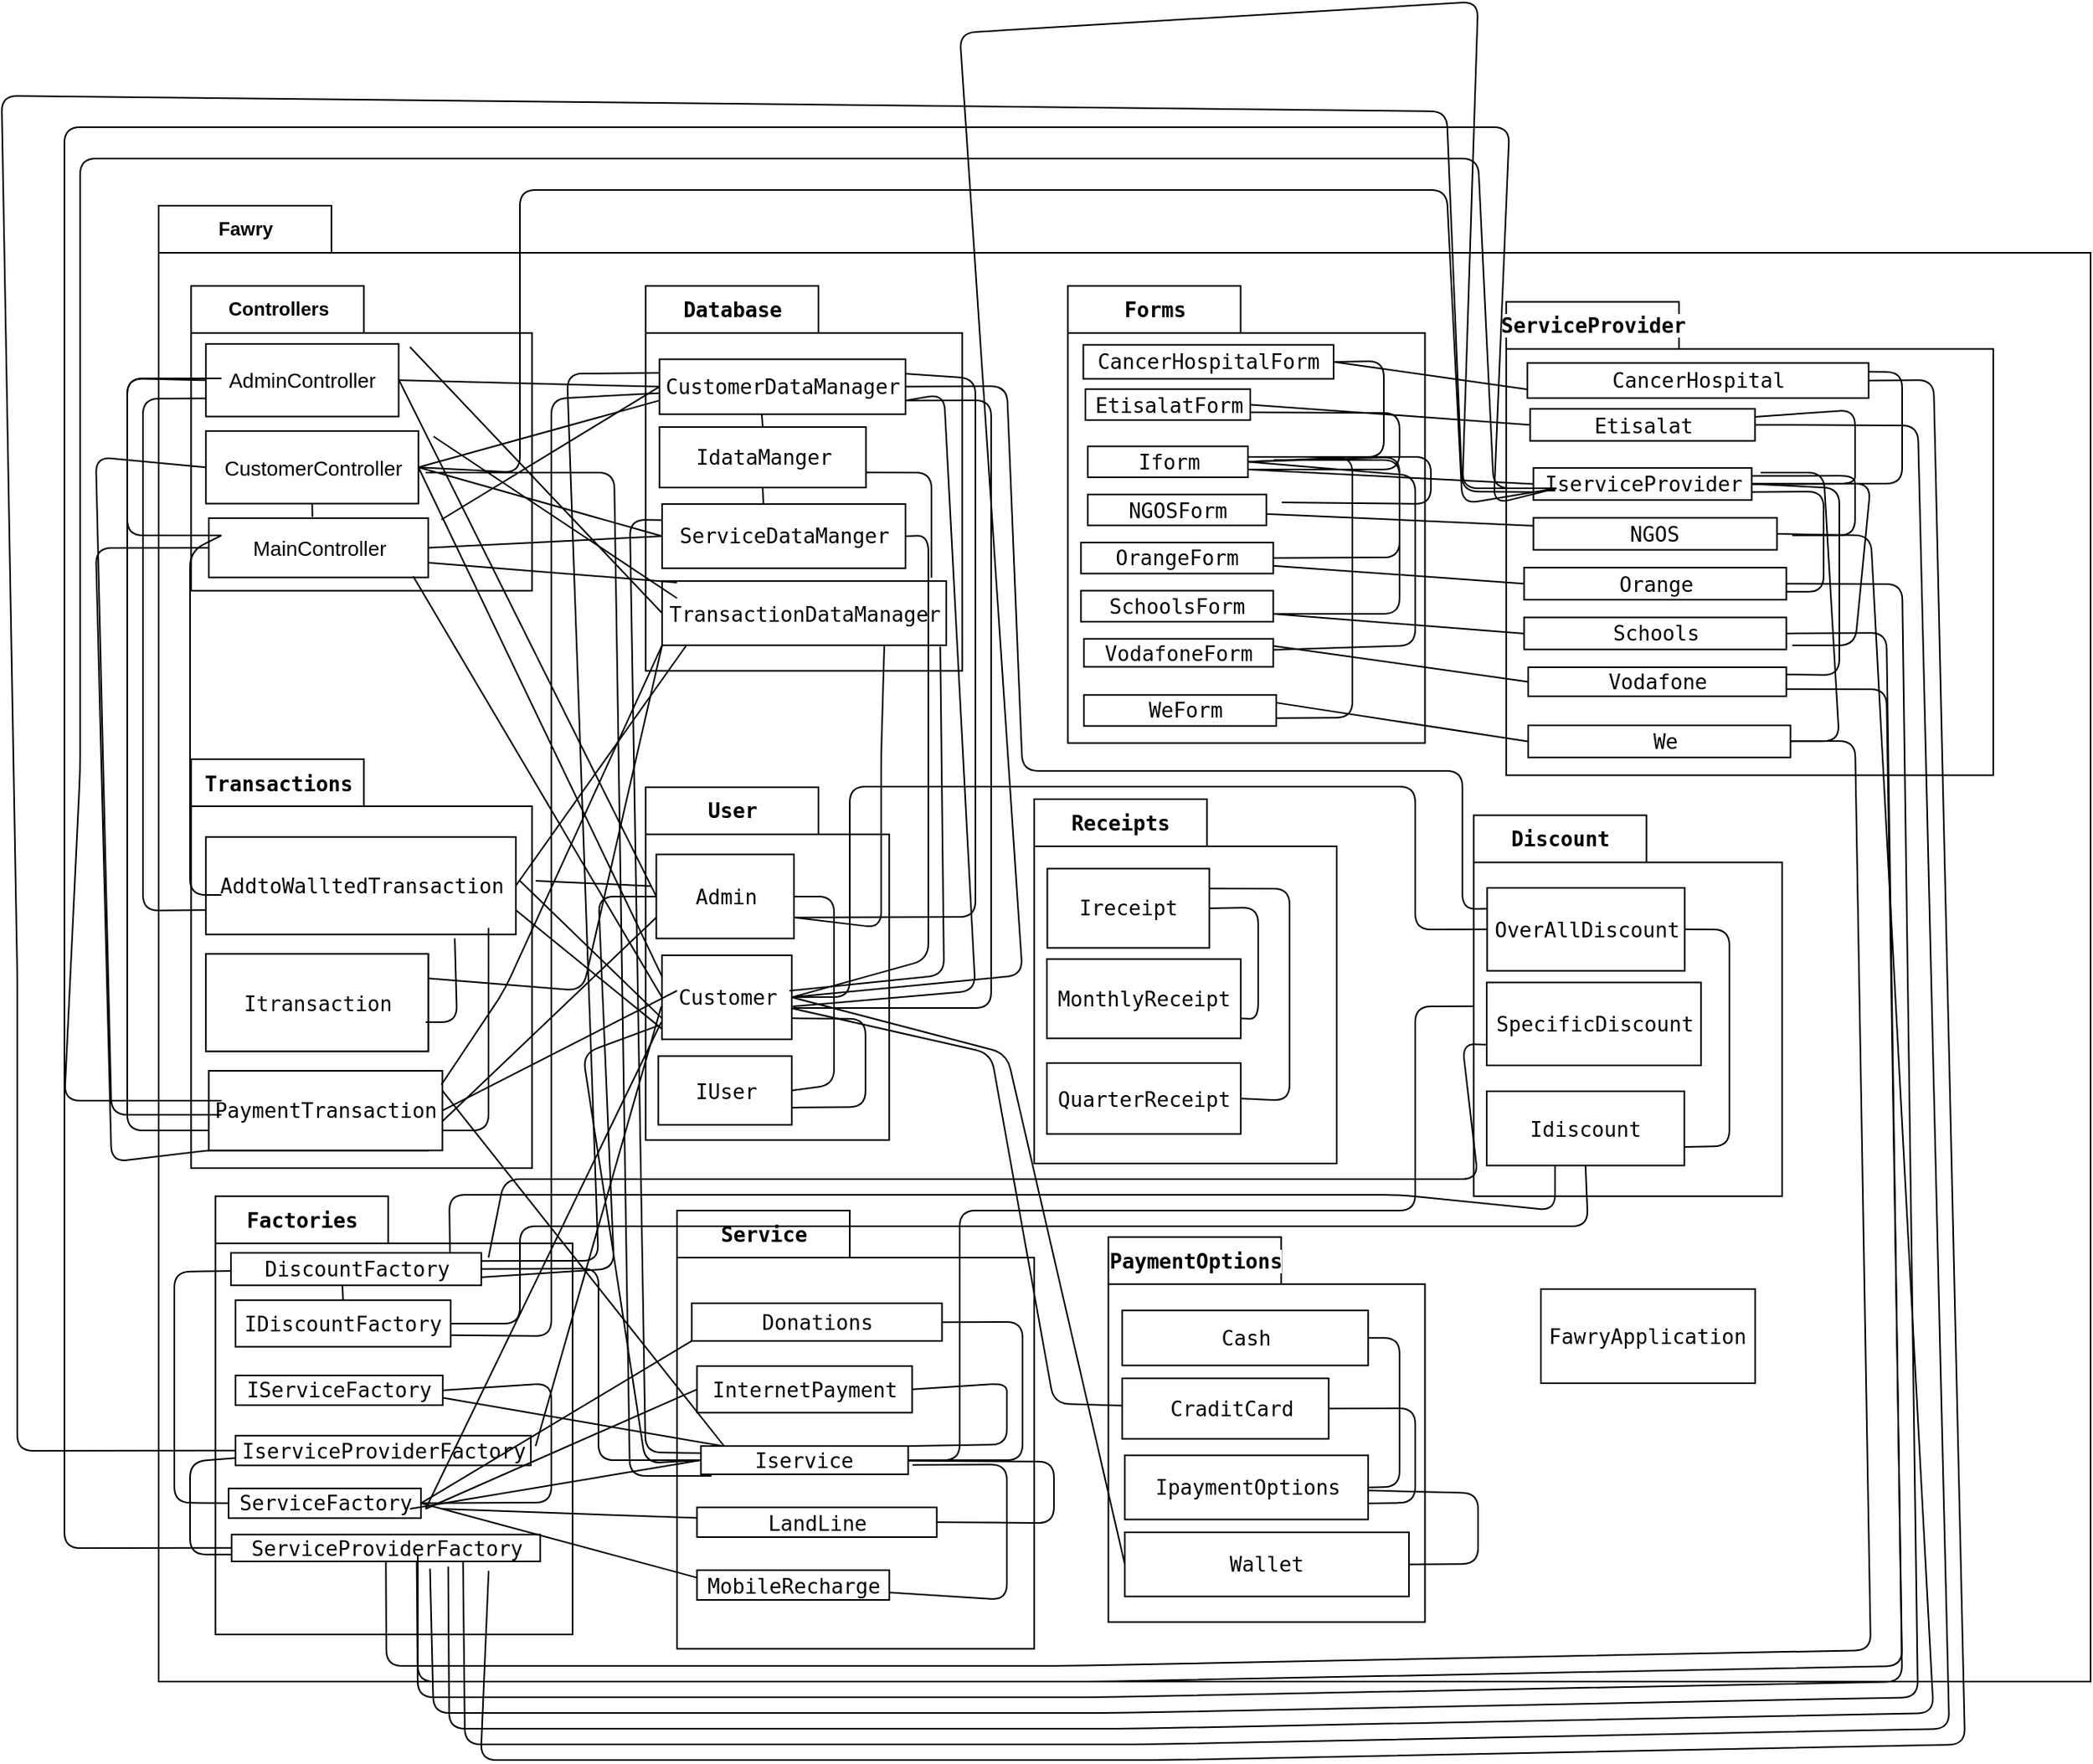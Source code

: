 <mxfile version="13.9.9" type="device"><diagram id="bILy6wv9ewOw9aucNkTy" name="Page-1"><mxGraphModel dx="1447" dy="850" grid="1" gridSize="10" guides="1" tooltips="1" connect="1" arrows="1" fold="1" page="1" pageScale="1" pageWidth="850" pageHeight="1100" math="0" shadow="0"><root><mxCell id="0"/><mxCell id="1" parent="0"/><mxCell id="Q-yIpaGVvAAwO8fSuN0W-10" value="Fawry" style="shape=folder;fontStyle=1;tabWidth=110;tabHeight=30;tabPosition=left;html=1;boundedLbl=1;labelInHeader=1;fillColor=#FFFFFF;" parent="1" vertex="1"><mxGeometry x="100" y="150" width="1230" height="940" as="geometry"/></mxCell><mxCell id="Q-yIpaGVvAAwO8fSuN0W-16" value="Controllers" style="shape=folder;fontStyle=1;tabWidth=110;tabHeight=30;tabPosition=left;html=1;boundedLbl=1;labelInHeader=1;" parent="Q-yIpaGVvAAwO8fSuN0W-10" vertex="1"><mxGeometry x="20.672" y="51.087" width="217.059" height="194.13" as="geometry"/></mxCell><mxCell id="Q-yIpaGVvAAwO8fSuN0W-18" value="&lt;div style=&quot;font-size: 9.8pt&quot;&gt;&lt;pre&gt;&lt;span style=&quot;background-color: rgb(255 , 255 , 255)&quot;&gt;&lt;font face=&quot;Helvetica&quot;&gt;AdminController&lt;/font&gt;&lt;/span&gt;&lt;/pre&gt;&lt;/div&gt;" style="html=1;" parent="Q-yIpaGVvAAwO8fSuN0W-16" vertex="1"><mxGeometry x="9.437" y="36.977" width="122.685" height="46.222" as="geometry"/></mxCell><mxCell id="Q-yIpaGVvAAwO8fSuN0W-19" value="&lt;div style=&quot;font-size: 9.8pt&quot;&gt;&lt;pre&gt;&lt;span style=&quot;background-color: rgb(255 , 255 , 255)&quot;&gt;&lt;font face=&quot;Helvetica&quot;&gt;CustomerController&lt;/font&gt;&lt;/span&gt;&lt;/pre&gt;&lt;/div&gt;" style="html=1;" parent="Q-yIpaGVvAAwO8fSuN0W-16" vertex="1"><mxGeometry x="9.437" y="92.44" width="135.269" height="46.22" as="geometry"/></mxCell><mxCell id="Q-yIpaGVvAAwO8fSuN0W-20" value="&lt;div style=&quot;font-size: 9.8pt&quot;&gt;&lt;pre&gt;&lt;span style=&quot;background-color: rgb(255 , 255 , 255)&quot;&gt;&lt;font face=&quot;Helvetica&quot;&gt;MainController&lt;/font&gt;&lt;/span&gt;&lt;/pre&gt;&lt;/div&gt;" style="html=1;" parent="Q-yIpaGVvAAwO8fSuN0W-16" vertex="1"><mxGeometry x="11.254" y="147.911" width="139.744" height="37.779" as="geometry"/></mxCell><mxCell id="JnjgukswCrgnxFps8Cto-147" value="" style="endArrow=none;html=1;exitX=0.472;exitY=-0.019;exitDx=0;exitDy=0;entryX=0.5;entryY=1;entryDx=0;entryDy=0;exitPerimeter=0;" edge="1" parent="Q-yIpaGVvAAwO8fSuN0W-16" source="Q-yIpaGVvAAwO8fSuN0W-20" target="Q-yIpaGVvAAwO8fSuN0W-19"><mxGeometry width="50" height="50" relative="1" as="geometry"><mxPoint x="289.328" y="288.913" as="sourcePoint"/><mxPoint x="339.328" y="238.913" as="targetPoint"/></mxGeometry></mxCell><mxCell id="Q-yIpaGVvAAwO8fSuN0W-21" value="&lt;div style=&quot;font-family: &amp;#34;jetbrains mono&amp;#34; , monospace ; font-size: 9.8pt&quot;&gt;&lt;pre&gt;&lt;span style=&quot;background-color: rgb(255 , 255 , 255)&quot;&gt;Transactions&lt;/span&gt;&lt;/pre&gt;&lt;/div&gt;" style="shape=folder;fontStyle=1;tabWidth=110;tabHeight=30;tabPosition=left;html=1;boundedLbl=1;labelInHeader=1;" parent="Q-yIpaGVvAAwO8fSuN0W-10" vertex="1"><mxGeometry x="20.672" y="352.5" width="217.059" height="260.543" as="geometry"/></mxCell><mxCell id="Q-yIpaGVvAAwO8fSuN0W-22" value="&lt;div style=&quot;font-size: 9.8pt&quot;&gt;&lt;pre&gt;&lt;div style=&quot;font-family: &amp;#34;jetbrains mono&amp;#34; , monospace ; font-size: 9.8pt&quot;&gt;&lt;pre&gt;&lt;div style=&quot;font-family: &amp;#34;jetbrains mono&amp;#34; , monospace ; font-size: 9.8pt&quot;&gt;&lt;pre&gt;&lt;font style=&quot;background-color: rgb(255 , 255 , 255)&quot;&gt;AddtoWalltedTransaction&lt;/font&gt;&lt;/pre&gt;&lt;/div&gt;&lt;/pre&gt;&lt;/div&gt;&lt;/pre&gt;&lt;/div&gt;" style="html=1;" parent="Q-yIpaGVvAAwO8fSuN0W-21" vertex="1"><mxGeometry x="9.427" y="49.626" width="197.296" height="62.03" as="geometry"/></mxCell><mxCell id="Q-yIpaGVvAAwO8fSuN0W-23" value="&lt;div style=&quot;font-size: 9.8pt&quot;&gt;&lt;pre&gt;&lt;div style=&quot;background-color: #2b2b2b ; color: #a9b7c6 ; font-family: &amp;#34;jetbrains mono&amp;#34; , monospace ; font-size: 9.8pt&quot;&gt;&lt;pre&gt;Itransaction&lt;/pre&gt;&lt;/div&gt;&lt;/pre&gt;&lt;/div&gt;" style="html=1;" parent="Q-yIpaGVvAAwO8fSuN0W-21" vertex="1"><mxGeometry x="9.437" y="124.068" width="141.56" height="62.034" as="geometry"/></mxCell><mxCell id="Q-yIpaGVvAAwO8fSuN0W-24" value="&lt;div style=&quot;font-size: 9.8pt&quot;&gt;&lt;pre&gt;&lt;div style=&quot;background-color: #2b2b2b ; color: #a9b7c6 ; font-family: &amp;#34;jetbrains mono&amp;#34; , monospace ; font-size: 9.8pt&quot;&gt;&lt;pre&gt;PaymentTransaction&lt;/pre&gt;&lt;/div&gt;&lt;/pre&gt;&lt;/div&gt;" style="html=1;" parent="Q-yIpaGVvAAwO8fSuN0W-21" vertex="1"><mxGeometry x="11.254" y="198.511" width="139.744" height="50.704" as="geometry"/></mxCell><mxCell id="JnjgukswCrgnxFps8Cto-3" value="&lt;div style=&quot;font-size: 9.8pt&quot;&gt;&lt;pre&gt;&lt;div style=&quot;font-family: &amp;#34;jetbrains mono&amp;#34; , monospace ; font-size: 9.8pt&quot;&gt;&lt;pre&gt;&lt;span style=&quot;background-color: rgb(255 , 255 , 255)&quot;&gt;Itransaction&lt;/span&gt;&lt;/pre&gt;&lt;/div&gt;&lt;/pre&gt;&lt;/div&gt;" style="html=1;" vertex="1" parent="Q-yIpaGVvAAwO8fSuN0W-21"><mxGeometry x="9.437" y="124.068" width="141.56" height="62.034" as="geometry"/></mxCell><mxCell id="JnjgukswCrgnxFps8Cto-4" value="&lt;div style=&quot;font-size: 9.8pt&quot;&gt;&lt;pre&gt;&lt;div style=&quot;font-family: &amp;#34;jetbrains mono&amp;#34; , monospace ; font-size: 9.8pt&quot;&gt;&lt;pre&gt;&lt;span style=&quot;background-color: rgb(255 , 255 , 255)&quot;&gt;PaymentTransaction&lt;/span&gt;&lt;/pre&gt;&lt;/div&gt;&lt;/pre&gt;&lt;/div&gt;" style="html=1;" vertex="1" parent="Q-yIpaGVvAAwO8fSuN0W-21"><mxGeometry x="11.25" y="198.51" width="148.75" height="50.7" as="geometry"/></mxCell><mxCell id="JnjgukswCrgnxFps8Cto-262" value="" style="endArrow=none;html=1;entryX=0.803;entryY=1.041;entryDx=0;entryDy=0;entryPerimeter=0;" edge="1" parent="Q-yIpaGVvAAwO8fSuN0W-21" target="Q-yIpaGVvAAwO8fSuN0W-22"><mxGeometry width="50" height="50" relative="1" as="geometry"><mxPoint x="149.328" y="167.5" as="sourcePoint"/><mxPoint x="179.328" y="111.66" as="targetPoint"/><Array as="points"><mxPoint x="169.328" y="167.5"/></Array></mxGeometry></mxCell><mxCell id="JnjgukswCrgnxFps8Cto-263" value="" style="endArrow=none;html=1;exitX=1;exitY=0.75;exitDx=0;exitDy=0;entryX=0.912;entryY=0.933;entryDx=0;entryDy=0;entryPerimeter=0;" edge="1" parent="Q-yIpaGVvAAwO8fSuN0W-21" source="JnjgukswCrgnxFps8Cto-4" target="Q-yIpaGVvAAwO8fSuN0W-22"><mxGeometry width="50" height="50" relative="1" as="geometry"><mxPoint x="439.328" y="157.5" as="sourcePoint"/><mxPoint x="489.328" y="107.5" as="targetPoint"/><Array as="points"><mxPoint x="189.328" y="236.5"/></Array></mxGeometry></mxCell><mxCell id="JnjgukswCrgnxFps8Cto-5" value="&lt;div style=&quot;background-color: #2b2b2b ; color: #a9b7c6 ; font-family: &amp;#34;jetbrains mono&amp;#34; , monospace ; font-size: 9.8pt&quot;&gt;&lt;pre&gt;&lt;div style=&quot;background-color: #ffffff ; color: #000000 ; font-family: &amp;#34;jetbrains mono&amp;#34; , monospace ; font-size: 9.8pt&quot;&gt;&lt;pre&gt;Database&lt;/pre&gt;&lt;/div&gt;&lt;/pre&gt;&lt;/div&gt;" style="shape=folder;fontStyle=1;tabWidth=110;tabHeight=30;tabPosition=left;html=1;boundedLbl=1;labelInHeader=1;" vertex="1" parent="Q-yIpaGVvAAwO8fSuN0W-10"><mxGeometry x="310.084" y="51.087" width="201.555" height="245.217" as="geometry"/></mxCell><mxCell id="JnjgukswCrgnxFps8Cto-6" value="&lt;div style=&quot;font-size: 9.8pt&quot;&gt;&lt;pre&gt;&lt;div style=&quot;background-color: #ffffff ; color: #080808 ; font-family: &amp;#34;jetbrains mono&amp;#34; , monospace ; font-size: 9.8pt&quot;&gt;&lt;pre&gt;&lt;span style=&quot;color: #000000&quot;&gt;CustomerDataManager&lt;/span&gt;&lt;/pre&gt;&lt;/div&gt;&lt;/pre&gt;&lt;/div&gt;" style="html=1;" vertex="1" parent="JnjgukswCrgnxFps8Cto-5"><mxGeometry x="8.765" y="46.704" width="156.623" height="35.035" as="geometry"/></mxCell><mxCell id="JnjgukswCrgnxFps8Cto-7" value="&lt;div style=&quot;font-size: 9.8pt&quot;&gt;&lt;pre&gt;&lt;div style=&quot;background-color: #ffffff ; color: #080808 ; font-family: &amp;#34;jetbrains mono&amp;#34; , monospace ; font-size: 9.8pt&quot;&gt;&lt;pre&gt;&lt;span style=&quot;color: #000000&quot;&gt;IdataManger&lt;/span&gt;&lt;/pre&gt;&lt;/div&gt;&lt;/pre&gt;&lt;/div&gt;" style="html=1;" vertex="1" parent="JnjgukswCrgnxFps8Cto-5"><mxGeometry x="8.76" y="89.913" width="131.452" height="38.532" as="geometry"/></mxCell><mxCell id="JnjgukswCrgnxFps8Cto-8" value="&lt;div style=&quot;font-size: 9.8pt&quot;&gt;&lt;pre&gt;&lt;div style=&quot;background-color: #ffffff ; color: #080808 ; font-family: &amp;#34;jetbrains mono&amp;#34; , monospace ; font-size: 9.8pt&quot;&gt;&lt;pre&gt;&lt;span style=&quot;color: #000000&quot;&gt;ServiceDataManger&lt;/span&gt;&lt;/pre&gt;&lt;/div&gt;&lt;/pre&gt;&lt;/div&gt;" style="html=1;" vertex="1" parent="JnjgukswCrgnxFps8Cto-5"><mxGeometry x="10.45" y="138.957" width="154.928" height="40.87" as="geometry"/></mxCell><mxCell id="JnjgukswCrgnxFps8Cto-9" value="&lt;div style=&quot;background-color: #ffffff ; color: #080808 ; font-family: &amp;#34;jetbrains mono&amp;#34; , monospace ; font-size: 9.8pt&quot;&gt;&lt;pre&gt;&lt;span style=&quot;color: #000000&quot;&gt;TransactionDataManager&lt;/span&gt;&lt;/pre&gt;&lt;/div&gt;" style="rounded=0;whiteSpace=wrap;html=1;strokeColor=#000000;fillColor=#FFFFFF;" vertex="1" parent="JnjgukswCrgnxFps8Cto-5"><mxGeometry x="10.45" y="188.0" width="180.882" height="40.87" as="geometry"/></mxCell><mxCell id="JnjgukswCrgnxFps8Cto-153" value="" style="endArrow=none;html=1;exitX=0.416;exitY=1.005;exitDx=0;exitDy=0;exitPerimeter=0;entryX=0.5;entryY=0;entryDx=0;entryDy=0;" edge="1" parent="JnjgukswCrgnxFps8Cto-5" source="JnjgukswCrgnxFps8Cto-6" target="JnjgukswCrgnxFps8Cto-7"><mxGeometry width="50" height="50" relative="1" as="geometry"><mxPoint x="-60.084" y="328.913" as="sourcePoint"/><mxPoint x="-10.084" y="278.913" as="targetPoint"/></mxGeometry></mxCell><mxCell id="JnjgukswCrgnxFps8Cto-155" value="" style="endArrow=none;html=1;entryX=0.5;entryY=1;entryDx=0;entryDy=0;" edge="1" parent="JnjgukswCrgnxFps8Cto-5" target="JnjgukswCrgnxFps8Cto-7"><mxGeometry width="50" height="50" relative="1" as="geometry"><mxPoint x="74.916" y="138.913" as="sourcePoint"/><mxPoint x="-10.084" y="248.913" as="targetPoint"/></mxGeometry></mxCell><mxCell id="JnjgukswCrgnxFps8Cto-163" value="" style="endArrow=none;html=1;exitX=1;exitY=0.75;exitDx=0;exitDy=0;entryX=0.948;entryY=-0.051;entryDx=0;entryDy=0;entryPerimeter=0;" edge="1" parent="JnjgukswCrgnxFps8Cto-5" source="JnjgukswCrgnxFps8Cto-7" target="JnjgukswCrgnxFps8Cto-9"><mxGeometry width="50" height="50" relative="1" as="geometry"><mxPoint x="-40.084" y="228.913" as="sourcePoint"/><mxPoint x="9.916" y="178.913" as="targetPoint"/><Array as="points"><mxPoint x="181.916" y="118.913"/></Array></mxGeometry></mxCell><mxCell id="JnjgukswCrgnxFps8Cto-10" value="&lt;div style=&quot;background-color: #ffffff ; color: #080808 ; font-family: &amp;#34;jetbrains mono&amp;#34; , monospace ; font-size: 9.8pt&quot;&gt;&lt;pre&gt;&lt;span style=&quot;color: #000000&quot;&gt;User&lt;/span&gt;&lt;/pre&gt;&lt;/div&gt;" style="shape=folder;fontStyle=1;tabWidth=110;tabHeight=30;tabPosition=left;html=1;boundedLbl=1;labelInHeader=1;" vertex="1" parent="Q-yIpaGVvAAwO8fSuN0W-10"><mxGeometry x="310.084" y="370.38" width="155.042" height="224.783" as="geometry"/></mxCell><mxCell id="JnjgukswCrgnxFps8Cto-11" value="&lt;div style=&quot;font-size: 9.8pt&quot;&gt;&lt;pre&gt;&lt;div style=&quot;background-color: #ffffff ; color: #080808 ; font-family: &amp;#34;jetbrains mono&amp;#34; , monospace ; font-size: 9.8pt&quot;&gt;&lt;pre&gt;&lt;span style=&quot;color: #000000&quot;&gt;Admin&lt;/span&gt;&lt;/pre&gt;&lt;/div&gt;&lt;/pre&gt;&lt;/div&gt;" style="html=1;" vertex="1" parent="JnjgukswCrgnxFps8Cto-10"><mxGeometry x="6.741" y="42.816" width="87.632" height="53.52" as="geometry"/></mxCell><mxCell id="JnjgukswCrgnxFps8Cto-12" value="&lt;div style=&quot;font-size: 9.8pt&quot;&gt;&lt;pre&gt;&lt;div style=&quot;background-color: #ffffff ; color: #080808 ; font-family: &amp;#34;jetbrains mono&amp;#34; , monospace ; font-size: 9.8pt&quot;&gt;&lt;pre&gt;&lt;span style=&quot;color: #000000&quot;&gt;Customer&lt;/span&gt;&lt;/pre&gt;&lt;/div&gt;&lt;/pre&gt;&lt;/div&gt;" style="html=1;" vertex="1" parent="JnjgukswCrgnxFps8Cto-10"><mxGeometry x="10.336" y="107.037" width="82.689" height="53.519" as="geometry"/></mxCell><mxCell id="JnjgukswCrgnxFps8Cto-13" value="&lt;div style=&quot;font-size: 9.8pt&quot;&gt;&lt;pre&gt;&lt;div style=&quot;background-color: #ffffff ; color: #080808 ; font-family: &amp;#34;jetbrains mono&amp;#34; , monospace ; font-size: 9.8pt&quot;&gt;&lt;pre&gt;&lt;span style=&quot;color: #000000&quot;&gt;IUser&lt;/span&gt;&lt;/pre&gt;&lt;/div&gt;&lt;/pre&gt;&lt;/div&gt;" style="html=1;" vertex="1" parent="JnjgukswCrgnxFps8Cto-10"><mxGeometry x="8.042" y="171.264" width="84.984" height="43.741" as="geometry"/></mxCell><mxCell id="JnjgukswCrgnxFps8Cto-270" value="" style="endArrow=none;html=1;entryX=1;entryY=0.5;entryDx=0;entryDy=0;exitX=1;exitY=0.5;exitDx=0;exitDy=0;" edge="1" parent="JnjgukswCrgnxFps8Cto-10" source="JnjgukswCrgnxFps8Cto-13" target="JnjgukswCrgnxFps8Cto-11"><mxGeometry width="50" height="50" relative="1" as="geometry"><mxPoint x="-10.084" y="129.62" as="sourcePoint"/><mxPoint x="39.916" y="79.62" as="targetPoint"/><Array as="points"><mxPoint x="119.916" y="189.62"/><mxPoint x="119.916" y="69.62"/></Array></mxGeometry></mxCell><mxCell id="JnjgukswCrgnxFps8Cto-276" value="" style="endArrow=none;html=1;exitX=1;exitY=0.75;exitDx=0;exitDy=0;entryX=1;entryY=0.75;entryDx=0;entryDy=0;" edge="1" parent="JnjgukswCrgnxFps8Cto-10" source="JnjgukswCrgnxFps8Cto-12" target="JnjgukswCrgnxFps8Cto-13"><mxGeometry width="50" height="50" relative="1" as="geometry"><mxPoint x="139.916" y="210.62" as="sourcePoint"/><mxPoint x="92.916" y="194.62" as="targetPoint"/><Array as="points"><mxPoint x="139.916" y="147.62"/><mxPoint x="139.916" y="203.62"/></Array></mxGeometry></mxCell><mxCell id="JnjgukswCrgnxFps8Cto-34" value="&lt;div style=&quot;background-color: #2b2b2b ; color: #a9b7c6 ; font-family: &amp;#34;jetbrains mono&amp;#34; , monospace ; font-size: 9.8pt&quot;&gt;&lt;pre&gt;&lt;div style=&quot;background-color: #ffffff ; color: #000000 ; font-family: &amp;#34;jetbrains mono&amp;#34; , monospace ; font-size: 9.8pt&quot;&gt;&lt;pre&gt;&lt;div style=&quot;color: rgb(8 , 8 , 8) ; font-family: &amp;#34;jetbrains mono&amp;#34; , monospace ; font-size: 9.8pt&quot;&gt;&lt;pre&gt;&lt;span style=&quot;color: #000000&quot;&gt;Forms&lt;/span&gt;&lt;/pre&gt;&lt;/div&gt;&lt;/pre&gt;&lt;/div&gt;&lt;/pre&gt;&lt;/div&gt;" style="shape=folder;fontStyle=1;tabWidth=110;tabHeight=30;tabPosition=left;html=1;boundedLbl=1;labelInHeader=1;" vertex="1" parent="Q-yIpaGVvAAwO8fSuN0W-10"><mxGeometry x="578.824" y="51.087" width="227.395" height="291.196" as="geometry"/></mxCell><mxCell id="JnjgukswCrgnxFps8Cto-35" value="&lt;div style=&quot;font-size: 9.8pt&quot;&gt;&lt;pre&gt;&lt;div style=&quot;background-color: #ffffff ; color: #080808 ; font-family: &amp;#34;jetbrains mono&amp;#34; , monospace ; font-size: 9.8pt&quot;&gt;&lt;pre&gt;&lt;div style=&quot;font-family: &amp;#34;jetbrains mono&amp;#34; , monospace ; font-size: 9.8pt&quot;&gt;&lt;pre&gt;&lt;span style=&quot;color: #000000&quot;&gt;CancerHospitalForm&lt;/span&gt;&lt;/pre&gt;&lt;/div&gt;&lt;/pre&gt;&lt;/div&gt;&lt;/pre&gt;&lt;/div&gt;" style="html=1;" vertex="1" parent="JnjgukswCrgnxFps8Cto-34"><mxGeometry x="9.878" y="37.573" width="159.346" height="21.603" as="geometry"/></mxCell><mxCell id="JnjgukswCrgnxFps8Cto-36" value="&lt;div style=&quot;font-size: 9.8pt&quot;&gt;&lt;pre&gt;&lt;div style=&quot;background-color: #ffffff ; color: #080808 ; font-family: &amp;#34;jetbrains mono&amp;#34; , monospace ; font-size: 9.8pt&quot;&gt;&lt;pre&gt;&lt;div style=&quot;font-family: &amp;#34;jetbrains mono&amp;#34; , monospace ; font-size: 9.8pt&quot;&gt;&lt;pre&gt;&lt;span style=&quot;color: #000000&quot;&gt;EtisalatForm&lt;/span&gt;&lt;/pre&gt;&lt;/div&gt;&lt;/pre&gt;&lt;/div&gt;&lt;/pre&gt;&lt;/div&gt;" style="html=1;" vertex="1" parent="JnjgukswCrgnxFps8Cto-34"><mxGeometry x="11.208" y="65.753" width="104.952" height="19.726" as="geometry"/></mxCell><mxCell id="JnjgukswCrgnxFps8Cto-37" value="&lt;div style=&quot;font-size: 9.8pt&quot;&gt;&lt;pre&gt;&lt;div style=&quot;background-color: #ffffff ; color: #080808 ; font-family: &amp;#34;jetbrains mono&amp;#34; , monospace ; font-size: 9.8pt&quot;&gt;&lt;pre&gt;&lt;div style=&quot;font-family: &amp;#34;jetbrains mono&amp;#34; , monospace ; font-size: 9.8pt&quot;&gt;&lt;pre&gt;&lt;span style=&quot;color: #000000&quot;&gt;Iform&lt;/span&gt;&lt;/pre&gt;&lt;/div&gt;&lt;/pre&gt;&lt;/div&gt;&lt;/pre&gt;&lt;/div&gt;" style="html=1;" vertex="1" parent="JnjgukswCrgnxFps8Cto-34"><mxGeometry x="12.73" y="102.172" width="101.908" height="19.726" as="geometry"/></mxCell><mxCell id="JnjgukswCrgnxFps8Cto-38" value="&lt;div style=&quot;background-color: #ffffff ; color: #080808 ; font-family: &amp;#34;jetbrains mono&amp;#34; , monospace ; font-size: 9.8pt&quot;&gt;&lt;pre&gt;&lt;div style=&quot;font-family: &amp;#34;jetbrains mono&amp;#34; , monospace ; font-size: 9.8pt&quot;&gt;&lt;pre&gt;&lt;span style=&quot;color: #000000&quot;&gt;NGOSForm&lt;/span&gt;&lt;/pre&gt;&lt;/div&gt;&lt;/pre&gt;&lt;/div&gt;" style="rounded=0;whiteSpace=wrap;html=1;strokeColor=#000000;fillColor=#FFFFFF;" vertex="1" parent="JnjgukswCrgnxFps8Cto-34"><mxGeometry x="12.73" y="132.829" width="113.697" height="19.726" as="geometry"/></mxCell><mxCell id="JnjgukswCrgnxFps8Cto-40" value="&lt;div style=&quot;font-size: 9.8pt&quot;&gt;&lt;pre&gt;&lt;div style=&quot;background-color: #ffffff ; color: #080808 ; font-family: &amp;#34;jetbrains mono&amp;#34; , monospace ; font-size: 9.8pt&quot;&gt;&lt;pre&gt;&lt;div style=&quot;font-family: &amp;#34;jetbrains mono&amp;#34; , monospace ; font-size: 9.8pt&quot;&gt;&lt;pre&gt;&lt;div style=&quot;font-family: &amp;#34;jetbrains mono&amp;#34; , monospace ; font-size: 9.8pt&quot;&gt;&lt;pre&gt;&lt;span style=&quot;color: #000000&quot;&gt;OrangeForm&lt;/span&gt;&lt;/pre&gt;&lt;/div&gt;&lt;/pre&gt;&lt;/div&gt;&lt;/pre&gt;&lt;/div&gt;&lt;/pre&gt;&lt;/div&gt;" style="html=1;" vertex="1" parent="JnjgukswCrgnxFps8Cto-34"><mxGeometry x="8.36" y="163.475" width="122.443" height="19.726" as="geometry"/></mxCell><mxCell id="JnjgukswCrgnxFps8Cto-41" value="&lt;div style=&quot;font-size: 9.8pt&quot;&gt;&lt;pre&gt;&lt;div style=&quot;background-color: #ffffff ; color: #080808 ; font-family: &amp;#34;jetbrains mono&amp;#34; , monospace ; font-size: 9.8pt&quot;&gt;&lt;pre&gt;&lt;div style=&quot;font-family: &amp;#34;jetbrains mono&amp;#34; , monospace ; font-size: 9.8pt&quot;&gt;&lt;pre&gt;&lt;div style=&quot;font-family: &amp;#34;jetbrains mono&amp;#34; , monospace ; font-size: 9.8pt&quot;&gt;&lt;pre&gt;&lt;span style=&quot;color: #000000&quot;&gt;SchoolsForm&lt;/span&gt;&lt;/pre&gt;&lt;/div&gt;&lt;/pre&gt;&lt;/div&gt;&lt;/pre&gt;&lt;/div&gt;&lt;/pre&gt;&lt;/div&gt;" style="html=1;" vertex="1" parent="JnjgukswCrgnxFps8Cto-34"><mxGeometry x="8.36" y="194.126" width="122.443" height="19.726" as="geometry"/></mxCell><mxCell id="JnjgukswCrgnxFps8Cto-42" value="&lt;div style=&quot;font-size: 9.8pt&quot;&gt;&lt;pre&gt;&lt;div style=&quot;background-color: #ffffff ; color: #080808 ; font-family: &amp;#34;jetbrains mono&amp;#34; , monospace ; font-size: 9.8pt&quot;&gt;&lt;pre&gt;&lt;div style=&quot;font-family: &amp;#34;jetbrains mono&amp;#34; , monospace ; font-size: 9.8pt&quot;&gt;&lt;pre&gt;&lt;div style=&quot;font-family: &amp;#34;jetbrains mono&amp;#34; , monospace ; font-size: 9.8pt&quot;&gt;&lt;pre&gt;&lt;span style=&quot;color: #000000&quot;&gt;VodafoneForm&lt;/span&gt;&lt;/pre&gt;&lt;/div&gt;&lt;/pre&gt;&lt;/div&gt;&lt;/pre&gt;&lt;/div&gt;&lt;/pre&gt;&lt;/div&gt;" style="html=1;" vertex="1" parent="JnjgukswCrgnxFps8Cto-34"><mxGeometry x="10.269" y="224.78" width="120.537" height="17.845" as="geometry"/></mxCell><mxCell id="JnjgukswCrgnxFps8Cto-43" value="&lt;div style=&quot;background-color: #ffffff ; color: #080808 ; font-family: &amp;#34;jetbrains mono&amp;#34; , monospace ; font-size: 9.8pt&quot;&gt;&lt;pre&gt;&lt;div style=&quot;font-family: &amp;#34;jetbrains mono&amp;#34; , monospace ; font-size: 9.8pt&quot;&gt;&lt;pre&gt;&lt;div style=&quot;font-family: &amp;#34;jetbrains mono&amp;#34; , monospace ; font-size: 9.8pt&quot;&gt;&lt;pre&gt; &lt;span style=&quot;color: #000000&quot;&gt;WeForm&lt;/span&gt;&lt;/pre&gt;&lt;/div&gt;&lt;/pre&gt;&lt;/div&gt;&lt;/pre&gt;&lt;/div&gt;" style="rounded=0;whiteSpace=wrap;html=1;strokeColor=#000000;fillColor=#FFFFFF;" vertex="1" parent="JnjgukswCrgnxFps8Cto-34"><mxGeometry x="10.27" y="260.543" width="122.443" height="19.726" as="geometry"/></mxCell><mxCell id="JnjgukswCrgnxFps8Cto-214" value="" style="endArrow=none;html=1;exitX=1;exitY=0.5;exitDx=0;exitDy=0;" edge="1" parent="JnjgukswCrgnxFps8Cto-34" source="JnjgukswCrgnxFps8Cto-35"><mxGeometry width="50" height="50" relative="1" as="geometry"><mxPoint x="-118.824" y="218.913" as="sourcePoint"/><mxPoint x="114.176" y="108.913" as="targetPoint"/><Array as="points"><mxPoint x="201.176" y="47.913"/><mxPoint x="201.176" y="108.913"/></Array></mxGeometry></mxCell><mxCell id="JnjgukswCrgnxFps8Cto-215" value="" style="endArrow=none;html=1;entryX=1;entryY=0.75;entryDx=0;entryDy=0;exitX=1;exitY=0.75;exitDx=0;exitDy=0;" edge="1" parent="JnjgukswCrgnxFps8Cto-34" source="JnjgukswCrgnxFps8Cto-36" target="JnjgukswCrgnxFps8Cto-37"><mxGeometry width="50" height="50" relative="1" as="geometry"><mxPoint x="179.224" y="58.375" as="sourcePoint"/><mxPoint x="124.637" y="126.967" as="targetPoint"/><Array as="points"><mxPoint x="211.176" y="80.913"/><mxPoint x="211.176" y="116.913"/></Array></mxGeometry></mxCell><mxCell id="JnjgukswCrgnxFps8Cto-217" value="" style="endArrow=none;html=1;entryX=1;entryY=0.5;entryDx=0;entryDy=0;exitX=1;exitY=0.5;exitDx=0;exitDy=0;" edge="1" parent="JnjgukswCrgnxFps8Cto-34" source="JnjgukswCrgnxFps8Cto-37" target="JnjgukswCrgnxFps8Cto-40"><mxGeometry width="50" height="50" relative="1" as="geometry"><mxPoint x="121.176" y="108.913" as="sourcePoint"/><mxPoint x="134.637" y="136.967" as="targetPoint"/><Array as="points"><mxPoint x="211.176" y="108.913"/><mxPoint x="211.176" y="172.913"/></Array></mxGeometry></mxCell><mxCell id="JnjgukswCrgnxFps8Cto-220" value="" style="endArrow=none;html=1;exitX=1;exitY=0.5;exitDx=0;exitDy=0;" edge="1" parent="JnjgukswCrgnxFps8Cto-34" source="JnjgukswCrgnxFps8Cto-37" target="JnjgukswCrgnxFps8Cto-42"><mxGeometry width="50" height="50" relative="1" as="geometry"><mxPoint x="156.159" y="120.548" as="sourcePoint"/><mxPoint x="154.637" y="156.967" as="targetPoint"/><Array as="points"><mxPoint x="221.176" y="120.913"/><mxPoint x="221.176" y="228.913"/></Array></mxGeometry></mxCell><mxCell id="JnjgukswCrgnxFps8Cto-221" value="" style="endArrow=none;html=1;entryX=1;entryY=0.75;entryDx=0;entryDy=0;exitX=1;exitY=0.5;exitDx=0;exitDy=0;" edge="1" parent="JnjgukswCrgnxFps8Cto-34" source="JnjgukswCrgnxFps8Cto-37" target="JnjgukswCrgnxFps8Cto-43"><mxGeometry width="50" height="50" relative="1" as="geometry"><mxPoint x="121.176" y="108.913" as="sourcePoint"/><mxPoint x="164.637" y="166.967" as="targetPoint"/><Array as="points"><mxPoint x="181.176" y="108.913"/><mxPoint x="181.176" y="274.913"/></Array></mxGeometry></mxCell><mxCell id="JnjgukswCrgnxFps8Cto-45" value="&lt;div style=&quot;background-color: #2b2b2b ; color: #a9b7c6 ; font-family: &amp;#34;jetbrains mono&amp;#34; , monospace ; font-size: 9.8pt&quot;&gt;&lt;pre&gt;&lt;div style=&quot;background-color: #ffffff ; color: #000000 ; font-family: &amp;#34;jetbrains mono&amp;#34; , monospace ; font-size: 9.8pt&quot;&gt;&lt;pre&gt;&lt;div style=&quot;color: rgb(8 , 8 , 8) ; font-family: &amp;#34;jetbrains mono&amp;#34; , monospace ; font-size: 9.8pt&quot;&gt;&lt;pre&gt;&lt;div style=&quot;font-family: &amp;#34;jetbrains mono&amp;#34; , monospace ; font-size: 9.8pt&quot;&gt;&lt;pre&gt;&lt;span style=&quot;color: #000000&quot;&gt;ServiceProvider&lt;/span&gt;&lt;/pre&gt;&lt;/div&gt;&lt;/pre&gt;&lt;/div&gt;&lt;/pre&gt;&lt;/div&gt;&lt;/pre&gt;&lt;/div&gt;" style="shape=folder;fontStyle=1;tabWidth=110;tabHeight=30;tabPosition=left;html=1;boundedLbl=1;labelInHeader=1;" vertex="1" parent="Q-yIpaGVvAAwO8fSuN0W-10"><mxGeometry x="857.899" y="61.304" width="310.084" height="301.413" as="geometry"/></mxCell><mxCell id="JnjgukswCrgnxFps8Cto-46" value="&lt;div style=&quot;font-size: 9.8pt&quot;&gt;&lt;pre&gt;&lt;div style=&quot;background-color: #ffffff ; color: #080808 ; font-family: &amp;#34;jetbrains mono&amp;#34; , monospace ; font-size: 9.8pt&quot;&gt;&lt;pre&gt;&lt;div style=&quot;font-family: &amp;#34;jetbrains mono&amp;#34; , monospace ; font-size: 9.8pt&quot;&gt;&lt;pre&gt;&lt;span style=&quot;color: #000000&quot;&gt;CancerHospital&lt;/span&gt;&lt;/pre&gt;&lt;/div&gt;&lt;/pre&gt;&lt;/div&gt;&lt;/pre&gt;&lt;/div&gt;" style="html=1;" vertex="1" parent="JnjgukswCrgnxFps8Cto-45"><mxGeometry x="13.471" y="38.892" width="217.29" height="22.361" as="geometry"/></mxCell><mxCell id="JnjgukswCrgnxFps8Cto-47" value="&lt;div style=&quot;font-size: 9.8pt&quot;&gt;&lt;pre&gt;&lt;div style=&quot;background-color: #ffffff ; color: #080808 ; font-family: &amp;#34;jetbrains mono&amp;#34; , monospace ; font-size: 9.8pt&quot;&gt;&lt;pre&gt;&lt;div style=&quot;font-family: &amp;#34;jetbrains mono&amp;#34; , monospace ; font-size: 9.8pt&quot;&gt;&lt;pre&gt;&lt;span style=&quot;color: #000000&quot;&gt;Etisalat&lt;/span&gt;&lt;/pre&gt;&lt;/div&gt;&lt;/pre&gt;&lt;/div&gt;&lt;/pre&gt;&lt;/div&gt;" style="html=1;" vertex="1" parent="JnjgukswCrgnxFps8Cto-45"><mxGeometry x="15.283" y="68.061" width="143.116" height="20.418" as="geometry"/></mxCell><mxCell id="JnjgukswCrgnxFps8Cto-48" value="&lt;div style=&quot;font-size: 9.8pt&quot;&gt;&lt;pre&gt;&lt;div style=&quot;background-color: #ffffff ; color: #080808 ; font-family: &amp;#34;jetbrains mono&amp;#34; , monospace ; font-size: 9.8pt&quot;&gt;&lt;pre&gt;&lt;div style=&quot;font-family: &amp;#34;jetbrains mono&amp;#34; , monospace ; font-size: 9.8pt&quot;&gt;&lt;pre&gt;&lt;div style=&quot;font-family: &amp;#34;jetbrains mono&amp;#34; , monospace ; font-size: 9.8pt&quot;&gt;&lt;pre&gt;&lt;span style=&quot;color: #000000&quot;&gt;IserviceProvider&lt;/span&gt;&lt;/pre&gt;&lt;/div&gt;&lt;/pre&gt;&lt;/div&gt;&lt;/pre&gt;&lt;/div&gt;&lt;/pre&gt;&lt;/div&gt;" style="html=1;" vertex="1" parent="JnjgukswCrgnxFps8Cto-45"><mxGeometry x="17.358" y="105.757" width="138.965" height="20.418" as="geometry"/></mxCell><mxCell id="JnjgukswCrgnxFps8Cto-49" value="&lt;div style=&quot;background-color: #ffffff ; color: #080808 ; font-family: &amp;#34;jetbrains mono&amp;#34; , monospace ; font-size: 9.8pt&quot;&gt;&lt;pre&gt;&lt;div style=&quot;font-family: &amp;#34;jetbrains mono&amp;#34; , monospace ; font-size: 9.8pt&quot;&gt;&lt;pre&gt;&lt;span style=&quot;color: #000000&quot;&gt;NGOS&lt;/span&gt;&lt;/pre&gt;&lt;/div&gt;&lt;/pre&gt;&lt;/div&gt;" style="rounded=0;whiteSpace=wrap;html=1;strokeColor=#000000;fillColor=#FFFFFF;" vertex="1" parent="JnjgukswCrgnxFps8Cto-45"><mxGeometry x="17.36" y="137.489" width="155.042" height="20.418" as="geometry"/></mxCell><mxCell id="JnjgukswCrgnxFps8Cto-50" value="&lt;div style=&quot;font-size: 9.8pt&quot;&gt;&lt;pre&gt;&lt;div style=&quot;background-color: #ffffff ; color: #080808 ; font-family: &amp;#34;jetbrains mono&amp;#34; , monospace ; font-size: 9.8pt&quot;&gt;&lt;pre&gt;&lt;div style=&quot;font-family: &amp;#34;jetbrains mono&amp;#34; , monospace ; font-size: 9.8pt&quot;&gt;&lt;pre&gt;&lt;div style=&quot;font-family: &amp;#34;jetbrains mono&amp;#34; , monospace ; font-size: 9.8pt&quot;&gt;&lt;pre&gt;&lt;span style=&quot;color: #000000&quot;&gt;Orange&lt;/span&gt;&lt;/pre&gt;&lt;/div&gt;&lt;/pre&gt;&lt;/div&gt;&lt;/pre&gt;&lt;/div&gt;&lt;/pre&gt;&lt;/div&gt;" style="html=1;" vertex="1" parent="JnjgukswCrgnxFps8Cto-45"><mxGeometry x="11.401" y="169.211" width="166.968" height="20.418" as="geometry"/></mxCell><mxCell id="JnjgukswCrgnxFps8Cto-51" value="&lt;div style=&quot;font-size: 9.8pt&quot;&gt;&lt;pre&gt;&lt;div style=&quot;background-color: #ffffff ; color: #080808 ; font-family: &amp;#34;jetbrains mono&amp;#34; , monospace ; font-size: 9.8pt&quot;&gt;&lt;pre&gt;&lt;div style=&quot;font-family: &amp;#34;jetbrains mono&amp;#34; , monospace ; font-size: 9.8pt&quot;&gt;&lt;pre&gt;&lt;div style=&quot;font-family: &amp;#34;jetbrains mono&amp;#34; , monospace ; font-size: 9.8pt&quot;&gt;&lt;pre&gt;&lt;span style=&quot;color: #000000&quot;&gt;Schools&lt;/span&gt;&lt;/pre&gt;&lt;/div&gt;&lt;/pre&gt;&lt;/div&gt;&lt;/pre&gt;&lt;/div&gt;&lt;/pre&gt;&lt;/div&gt;" style="html=1;" vertex="1" parent="JnjgukswCrgnxFps8Cto-45"><mxGeometry x="11.401" y="200.938" width="166.968" height="20.418" as="geometry"/></mxCell><mxCell id="JnjgukswCrgnxFps8Cto-52" value="&lt;div style=&quot;font-size: 9.8pt&quot;&gt;&lt;pre&gt;&lt;div style=&quot;background-color: #ffffff ; color: #080808 ; font-family: &amp;#34;jetbrains mono&amp;#34; , monospace ; font-size: 9.8pt&quot;&gt;&lt;pre&gt;&lt;div style=&quot;font-family: &amp;#34;jetbrains mono&amp;#34; , monospace ; font-size: 9.8pt&quot;&gt;&lt;pre&gt;&lt;div style=&quot;font-family: &amp;#34;jetbrains mono&amp;#34; , monospace ; font-size: 9.8pt&quot;&gt;&lt;pre&gt;&lt;span style=&quot;color: #000000&quot;&gt;Vodafone&lt;/span&gt;&lt;/pre&gt;&lt;/div&gt;&lt;/pre&gt;&lt;/div&gt;&lt;/pre&gt;&lt;/div&gt;&lt;/pre&gt;&lt;/div&gt;" style="html=1;" vertex="1" parent="JnjgukswCrgnxFps8Cto-45"><mxGeometry x="14.003" y="232.667" width="164.368" height="18.472" as="geometry"/></mxCell><mxCell id="JnjgukswCrgnxFps8Cto-53" value="&lt;div style=&quot;background-color: #ffffff ; color: #080808 ; font-family: &amp;#34;jetbrains mono&amp;#34; , monospace ; font-size: 9.8pt&quot;&gt;&lt;pre&gt;&lt;div style=&quot;font-family: &amp;#34;jetbrains mono&amp;#34; , monospace ; font-size: 9.8pt&quot;&gt;&lt;pre&gt;&lt;div style=&quot;font-family: &amp;#34;jetbrains mono&amp;#34; , monospace ; font-size: 9.8pt&quot;&gt;&lt;pre&gt; &lt;span style=&quot;color: #000000&quot;&gt;We&lt;/span&gt;&lt;/pre&gt;&lt;/div&gt;&lt;/pre&gt;&lt;/div&gt;&lt;/pre&gt;&lt;/div&gt;" style="rounded=0;whiteSpace=wrap;html=1;strokeColor=#000000;fillColor=#FFFFFF;" vertex="1" parent="JnjgukswCrgnxFps8Cto-45"><mxGeometry x="14.005" y="269.685" width="166.968" height="20.418" as="geometry"/></mxCell><mxCell id="JnjgukswCrgnxFps8Cto-248" value="" style="endArrow=none;html=1;exitX=1;exitY=0.25;exitDx=0;exitDy=0;entryX=1;entryY=0.5;entryDx=0;entryDy=0;" edge="1" parent="JnjgukswCrgnxFps8Cto-45" source="JnjgukswCrgnxFps8Cto-46" target="JnjgukswCrgnxFps8Cto-48"><mxGeometry width="50" height="50" relative="1" as="geometry"><mxPoint x="72.101" y="188.696" as="sourcePoint"/><mxPoint x="122.101" y="138.696" as="targetPoint"/><Array as="points"><mxPoint x="252.101" y="44.696"/><mxPoint x="252.101" y="115.696"/></Array></mxGeometry></mxCell><mxCell id="JnjgukswCrgnxFps8Cto-249" value="" style="endArrow=none;html=1;entryX=1;entryY=0.5;entryDx=0;entryDy=0;exitX=1;exitY=0.25;exitDx=0;exitDy=0;" edge="1" parent="JnjgukswCrgnxFps8Cto-45" source="JnjgukswCrgnxFps8Cto-47" target="JnjgukswCrgnxFps8Cto-48"><mxGeometry width="50" height="50" relative="1" as="geometry"><mxPoint x="162.101" y="78.696" as="sourcePoint"/><mxPoint x="166.324" y="125.966" as="targetPoint"/><Array as="points"><mxPoint x="222.101" y="68.696"/><mxPoint x="222.101" y="88.696"/><mxPoint x="222.101" y="98.696"/><mxPoint x="222.101" y="115.696"/></Array></mxGeometry></mxCell><mxCell id="JnjgukswCrgnxFps8Cto-253" value="" style="endArrow=none;html=1;exitX=1;exitY=0.75;exitDx=0;exitDy=0;entryX=1;entryY=0.75;entryDx=0;entryDy=0;" edge="1" parent="JnjgukswCrgnxFps8Cto-45" source="JnjgukswCrgnxFps8Cto-50" target="JnjgukswCrgnxFps8Cto-48"><mxGeometry width="50" height="50" relative="1" as="geometry"><mxPoint x="72.101" y="188.696" as="sourcePoint"/><mxPoint x="122.101" y="138.696" as="targetPoint"/><Array as="points"><mxPoint x="202.101" y="184.696"/><mxPoint x="202.101" y="120.696"/></Array></mxGeometry></mxCell><mxCell id="JnjgukswCrgnxFps8Cto-259" value="" style="endArrow=none;html=1;exitX=1;exitY=0.25;exitDx=0;exitDy=0;entryX=1;entryY=0.5;entryDx=0;entryDy=0;" edge="1" parent="JnjgukswCrgnxFps8Cto-45" source="JnjgukswCrgnxFps8Cto-52" target="JnjgukswCrgnxFps8Cto-48"><mxGeometry width="50" height="50" relative="1" as="geometry"><mxPoint x="-57.899" y="218.696" as="sourcePoint"/><mxPoint x="162.101" y="118.696" as="targetPoint"/><Array as="points"><mxPoint x="212.101" y="237.696"/><mxPoint x="212.101" y="118.696"/></Array></mxGeometry></mxCell><mxCell id="JnjgukswCrgnxFps8Cto-92" value="&lt;div style=&quot;font-family: &amp;#34;jetbrains mono&amp;#34; , monospace ; font-size: 9.8pt&quot;&gt;&lt;pre&gt;&lt;div style=&quot;background-color: #ffffff ; color: #080808 ; font-family: &amp;#34;jetbrains mono&amp;#34; , monospace ; font-size: 9.8pt&quot;&gt;&lt;pre&gt;&lt;span style=&quot;color: #000000&quot;&gt;Receipts&lt;/span&gt;&lt;/pre&gt;&lt;/div&gt;&lt;/pre&gt;&lt;/div&gt;" style="shape=folder;fontStyle=1;tabWidth=110;tabHeight=30;tabPosition=left;html=1;boundedLbl=1;labelInHeader=1;" vertex="1" parent="Q-yIpaGVvAAwO8fSuN0W-10"><mxGeometry x="557.39" y="378.04" width="192.61" height="231.96" as="geometry"/></mxCell><mxCell id="JnjgukswCrgnxFps8Cto-93" value="&lt;div style=&quot;font-size: 9.8pt&quot;&gt;&lt;pre&gt;&lt;div style=&quot;font-family: &amp;#34;jetbrains mono&amp;#34; , monospace ; font-size: 9.8pt&quot;&gt;&lt;pre&gt;&lt;div style=&quot;font-family: &amp;#34;jetbrains mono&amp;#34; , monospace ; font-size: 9.8pt&quot;&gt;&lt;pre&gt;&lt;div style=&quot;background-color: #ffffff ; color: #080808 ; font-family: &amp;#34;jetbrains mono&amp;#34; , monospace ; font-size: 9.8pt&quot;&gt;&lt;pre&gt;&lt;span style=&quot;color: #000000&quot;&gt;Ireceipt&lt;/span&gt;&lt;/pre&gt;&lt;/div&gt;&lt;/pre&gt;&lt;/div&gt;&lt;/pre&gt;&lt;/div&gt;&lt;/pre&gt;&lt;/div&gt;" style="html=1;" vertex="1" parent="JnjgukswCrgnxFps8Cto-92"><mxGeometry x="8.373" y="44.186" width="103.138" height="50.492" as="geometry"/></mxCell><mxCell id="JnjgukswCrgnxFps8Cto-96" value="&lt;div style=&quot;font-size: 9.8pt&quot;&gt;&lt;pre&gt;&lt;div style=&quot;font-family: &amp;#34;jetbrains mono&amp;#34; , monospace ; font-size: 9.8pt&quot;&gt;&lt;pre&gt;&lt;div style=&quot;background-color: #ffffff ; color: #080808 ; font-family: &amp;#34;jetbrains mono&amp;#34; , monospace ; font-size: 9.8pt&quot;&gt;&lt;pre&gt;&lt;span style=&quot;color: #000000&quot;&gt;MonthlyReceipt&lt;/span&gt;&lt;/pre&gt;&lt;/div&gt;&lt;/pre&gt;&lt;/div&gt;&lt;/pre&gt;&lt;/div&gt;" style="html=1;" vertex="1" parent="JnjgukswCrgnxFps8Cto-92"><mxGeometry x="8.11" y="101.778" width="123.412" height="50.492" as="geometry"/></mxCell><mxCell id="JnjgukswCrgnxFps8Cto-97" value="&lt;div style=&quot;font-size: 9.8pt&quot;&gt;&lt;pre&gt;&lt;div style=&quot;font-family: &amp;#34;jetbrains mono&amp;#34; , monospace ; font-size: 9.8pt&quot;&gt;&lt;pre&gt;&lt;div style=&quot;background-color: #ffffff ; color: #080808 ; font-family: &amp;#34;jetbrains mono&amp;#34; , monospace ; font-size: 9.8pt&quot;&gt;&lt;pre&gt;&lt;span style=&quot;color: #000000&quot;&gt;QuarterReceipt&lt;/span&gt;&lt;/pre&gt;&lt;/div&gt;&lt;/pre&gt;&lt;/div&gt;&lt;/pre&gt;&lt;/div&gt;" style="html=1;" vertex="1" parent="JnjgukswCrgnxFps8Cto-92"><mxGeometry x="8.11" y="168.053" width="123.412" height="45.142" as="geometry"/></mxCell><mxCell id="JnjgukswCrgnxFps8Cto-232" value="" style="endArrow=none;html=1;exitX=1;exitY=0.75;exitDx=0;exitDy=0;entryX=1;entryY=0.5;entryDx=0;entryDy=0;" edge="1" parent="JnjgukswCrgnxFps8Cto-92" source="JnjgukswCrgnxFps8Cto-96" target="JnjgukswCrgnxFps8Cto-93"><mxGeometry width="50" height="50" relative="1" as="geometry"><mxPoint x="162.61" y="11.96" as="sourcePoint"/><mxPoint x="212.61" y="-38.04" as="targetPoint"/><Array as="points"><mxPoint x="142.61" y="139.96"/><mxPoint x="142.61" y="68.96"/></Array></mxGeometry></mxCell><mxCell id="JnjgukswCrgnxFps8Cto-233" value="" style="endArrow=none;html=1;exitX=1;exitY=0.25;exitDx=0;exitDy=0;entryX=1;entryY=0.5;entryDx=0;entryDy=0;" edge="1" parent="JnjgukswCrgnxFps8Cto-92" source="JnjgukswCrgnxFps8Cto-93" target="JnjgukswCrgnxFps8Cto-97"><mxGeometry width="50" height="50" relative="1" as="geometry"><mxPoint x="162.61" y="11.96" as="sourcePoint"/><mxPoint x="212.61" y="-38.04" as="targetPoint"/><Array as="points"><mxPoint x="162.61" y="56.96"/><mxPoint x="162.61" y="191.96"/></Array></mxGeometry></mxCell><mxCell id="JnjgukswCrgnxFps8Cto-98" value="&lt;div style=&quot;font-family: &amp;#34;jetbrains mono&amp;#34; , monospace ; font-size: 9.8pt&quot;&gt;&lt;pre&gt;&lt;div style=&quot;background-color: #ffffff ; color: #080808 ; font-family: &amp;#34;jetbrains mono&amp;#34; , monospace ; font-size: 9.8pt&quot;&gt;&lt;pre&gt;&lt;div style=&quot;font-family: &amp;#34;jetbrains mono&amp;#34; , monospace ; font-size: 9.8pt&quot;&gt;&lt;pre&gt;&lt;span style=&quot;color: #000000&quot;&gt;Discount&lt;/span&gt;&lt;/pre&gt;&lt;/div&gt;&lt;/pre&gt;&lt;/div&gt;&lt;/pre&gt;&lt;/div&gt;" style="shape=folder;fontStyle=1;tabWidth=110;tabHeight=30;tabPosition=left;html=1;boundedLbl=1;labelInHeader=1;" vertex="1" parent="Q-yIpaGVvAAwO8fSuN0W-10"><mxGeometry x="837.227" y="388.261" width="196.387" height="242.663" as="geometry"/></mxCell><mxCell id="JnjgukswCrgnxFps8Cto-99" value="&lt;div style=&quot;font-size: 9.8pt&quot;&gt;&lt;pre&gt;&lt;div style=&quot;font-family: &amp;#34;jetbrains mono&amp;#34; , monospace ; font-size: 9.8pt&quot;&gt;&lt;pre&gt;&lt;div style=&quot;font-family: &amp;#34;jetbrains mono&amp;#34; , monospace ; font-size: 9.8pt&quot;&gt;&lt;pre&gt;&lt;div style=&quot;background-color: #ffffff ; color: #080808 ; font-family: &amp;#34;jetbrains mono&amp;#34; , monospace ; font-size: 9.8pt&quot;&gt;&lt;pre&gt;&lt;div style=&quot;font-family: &amp;#34;jetbrains mono&amp;#34; , monospace ; font-size: 9.8pt&quot;&gt;&lt;pre&gt;&lt;span style=&quot;color: #000000&quot;&gt;OverAllDiscount&lt;/span&gt;&lt;/pre&gt;&lt;/div&gt;&lt;/pre&gt;&lt;/div&gt;&lt;/pre&gt;&lt;/div&gt;&lt;/pre&gt;&lt;/div&gt;&lt;/pre&gt;&lt;/div&gt;" style="html=1;" vertex="1" parent="JnjgukswCrgnxFps8Cto-98"><mxGeometry x="8.538" y="46.223" width="125.832" height="52.824" as="geometry"/></mxCell><mxCell id="JnjgukswCrgnxFps8Cto-100" value="&lt;div style=&quot;font-size: 9.8pt&quot;&gt;&lt;pre&gt;&lt;div style=&quot;font-family: &amp;#34;jetbrains mono&amp;#34; , monospace ; font-size: 9.8pt&quot;&gt;&lt;pre&gt;&lt;div style=&quot;background-color: #ffffff ; color: #080808 ; font-family: &amp;#34;jetbrains mono&amp;#34; , monospace ; font-size: 9.8pt&quot;&gt;&lt;pre&gt;&lt;div style=&quot;font-family: &amp;#34;jetbrains mono&amp;#34; , monospace ; font-size: 9.8pt&quot;&gt;&lt;pre&gt;&lt;span style=&quot;color: #000000&quot;&gt;SpecificDiscount&lt;/span&gt;&lt;/pre&gt;&lt;/div&gt;&lt;/pre&gt;&lt;/div&gt;&lt;/pre&gt;&lt;/div&gt;&lt;/pre&gt;&lt;/div&gt;" style="html=1;" vertex="1" parent="JnjgukswCrgnxFps8Cto-98"><mxGeometry x="8.269" y="106.475" width="136.437" height="52.824" as="geometry"/></mxCell><mxCell id="JnjgukswCrgnxFps8Cto-101" value="&lt;div style=&quot;font-size: 9.8pt&quot;&gt;&lt;pre&gt;&lt;div style=&quot;font-family: &amp;#34;jetbrains mono&amp;#34; , monospace ; font-size: 9.8pt&quot;&gt;&lt;pre&gt;&lt;div style=&quot;background-color: #ffffff ; color: #080808 ; font-family: &amp;#34;jetbrains mono&amp;#34; , monospace ; font-size: 9.8pt&quot;&gt;&lt;pre&gt;&lt;div style=&quot;font-family: &amp;#34;jetbrains mono&amp;#34; , monospace ; font-size: 9.8pt&quot;&gt;&lt;pre&gt;&lt;span style=&quot;color: #000000&quot;&gt;Idiscount&lt;/span&gt;&lt;/pre&gt;&lt;/div&gt;&lt;/pre&gt;&lt;/div&gt;&lt;/pre&gt;&lt;/div&gt;&lt;/pre&gt;&lt;/div&gt;" style="html=1;" vertex="1" parent="JnjgukswCrgnxFps8Cto-98"><mxGeometry x="8.269" y="175.807" width="125.832" height="47.225" as="geometry"/></mxCell><mxCell id="JnjgukswCrgnxFps8Cto-167" value="" style="endArrow=none;html=1;entryX=1;entryY=0.5;entryDx=0;entryDy=0;exitX=1;exitY=0.75;exitDx=0;exitDy=0;" edge="1" parent="JnjgukswCrgnxFps8Cto-98" source="JnjgukswCrgnxFps8Cto-101" target="JnjgukswCrgnxFps8Cto-99"><mxGeometry width="50" height="50" relative="1" as="geometry"><mxPoint x="-177.227" y="71.739" as="sourcePoint"/><mxPoint x="-127.227" y="21.739" as="targetPoint"/><Array as="points"><mxPoint x="162.773" y="210.739"/><mxPoint x="162.773" y="72.739"/></Array></mxGeometry></mxCell><mxCell id="JnjgukswCrgnxFps8Cto-103" value="&lt;div style=&quot;background-color: #2b2b2b ; color: #a9b7c6 ; font-family: &amp;#34;jetbrains mono&amp;#34; , monospace ; font-size: 9.8pt&quot;&gt;&lt;pre&gt;&lt;div style=&quot;background-color: #ffffff ; color: #000000 ; font-family: &amp;#34;jetbrains mono&amp;#34; , monospace ; font-size: 9.8pt&quot;&gt;&lt;pre&gt;&lt;div style=&quot;color: rgb(8 , 8 , 8) ; font-family: &amp;#34;jetbrains mono&amp;#34; , monospace ; font-size: 9.8pt&quot;&gt;&lt;pre&gt;&lt;div style=&quot;font-family: &amp;#34;jetbrains mono&amp;#34; , monospace ; font-size: 9.8pt&quot;&gt;&lt;pre&gt;&lt;span style=&quot;color: #000000&quot;&gt;Factories&lt;/span&gt;&lt;/pre&gt;&lt;/div&gt;&lt;/pre&gt;&lt;/div&gt;&lt;/pre&gt;&lt;/div&gt;&lt;/pre&gt;&lt;/div&gt;" style="shape=folder;fontStyle=1;tabWidth=110;tabHeight=30;tabPosition=left;html=1;boundedLbl=1;labelInHeader=1;" vertex="1" parent="Q-yIpaGVvAAwO8fSuN0W-10"><mxGeometry x="36.176" y="630.92" width="227.395" height="279.08" as="geometry"/></mxCell><mxCell id="JnjgukswCrgnxFps8Cto-104" value="&lt;div style=&quot;font-size: 9.8pt&quot;&gt;&lt;pre&gt;&lt;div style=&quot;background-color: #ffffff ; color: #080808 ; font-family: &amp;#34;jetbrains mono&amp;#34; , monospace ; font-size: 9.8pt&quot;&gt;&lt;pre&gt;&lt;div style=&quot;font-family: &amp;#34;jetbrains mono&amp;#34; , monospace ; font-size: 9.8pt&quot;&gt;&lt;pre&gt;&lt;div style=&quot;font-family: &amp;#34;jetbrains mono&amp;#34; , monospace ; font-size: 9.8pt&quot;&gt;&lt;pre&gt;&lt;span style=&quot;color: #000000&quot;&gt;DiscountFactory&lt;/span&gt;&lt;/pre&gt;&lt;/div&gt;&lt;/pre&gt;&lt;/div&gt;&lt;/pre&gt;&lt;/div&gt;&lt;/pre&gt;&lt;/div&gt;" style="html=1;" vertex="1" parent="JnjgukswCrgnxFps8Cto-103"><mxGeometry x="9.878" y="36.01" width="159.346" height="20.704" as="geometry"/></mxCell><mxCell id="JnjgukswCrgnxFps8Cto-105" value="&lt;div style=&quot;font-size: 9.8pt&quot;&gt;&lt;pre&gt;&lt;div style=&quot;background-color: #ffffff ; color: #080808 ; font-family: &amp;#34;jetbrains mono&amp;#34; , monospace ; font-size: 9.8pt&quot;&gt;&lt;pre&gt;&lt;div style=&quot;font-family: &amp;#34;jetbrains mono&amp;#34; , monospace ; font-size: 9.8pt&quot;&gt;&lt;pre&gt;&lt;div style=&quot;font-family: &amp;#34;jetbrains mono&amp;#34; , monospace ; font-size: 9.8pt&quot;&gt;&lt;pre&gt;&lt;span style=&quot;color: #000000&quot;&gt;IDiscountFactory&lt;/span&gt;&lt;/pre&gt;&lt;/div&gt;&lt;/pre&gt;&lt;/div&gt;&lt;/pre&gt;&lt;/div&gt;&lt;/pre&gt;&lt;/div&gt;" style="html=1;" vertex="1" parent="JnjgukswCrgnxFps8Cto-103"><mxGeometry x="12.734" y="66.196" width="136.985" height="29.643" as="geometry"/></mxCell><mxCell id="JnjgukswCrgnxFps8Cto-107" value="&lt;div style=&quot;background-color: #ffffff ; color: #080808 ; font-family: &amp;#34;jetbrains mono&amp;#34; , monospace ; font-size: 9.8pt&quot;&gt;&lt;pre&gt;&lt;div style=&quot;font-family: &amp;#34;jetbrains mono&amp;#34; , monospace ; font-size: 9.8pt&quot;&gt;&lt;pre&gt;&lt;div style=&quot;font-family: &amp;#34;jetbrains mono&amp;#34; , monospace ; font-size: 9.8pt&quot;&gt;&lt;pre&gt;&lt;span style=&quot;color: #000000&quot;&gt;IServiceFactory&lt;/span&gt;&lt;/pre&gt;&lt;/div&gt;&lt;/pre&gt;&lt;/div&gt;&lt;/pre&gt;&lt;/div&gt;" style="rounded=0;whiteSpace=wrap;html=1;strokeColor=#000000;fillColor=#FFFFFF;" vertex="1" parent="JnjgukswCrgnxFps8Cto-103"><mxGeometry x="12.734" y="114.125" width="131.972" height="18.909" as="geometry"/></mxCell><mxCell id="JnjgukswCrgnxFps8Cto-108" value="&lt;div style=&quot;font-size: 9.8pt&quot;&gt;&lt;pre&gt;&lt;div style=&quot;background-color: #ffffff ; color: #080808 ; font-family: &amp;#34;jetbrains mono&amp;#34; , monospace ; font-size: 9.8pt&quot;&gt;&lt;pre&gt;&lt;div style=&quot;font-family: &amp;#34;jetbrains mono&amp;#34; , monospace ; font-size: 9.8pt&quot;&gt;&lt;pre&gt;&lt;div style=&quot;font-family: &amp;#34;jetbrains mono&amp;#34; , monospace ; font-size: 9.8pt&quot;&gt;&lt;pre&gt;&lt;div style=&quot;font-family: &amp;#34;jetbrains mono&amp;#34; , monospace ; font-size: 9.8pt&quot;&gt;&lt;pre&gt;&lt;span style=&quot;color: #000000&quot;&gt;IserviceProviderFactory&lt;/span&gt;&lt;/pre&gt;&lt;/div&gt;&lt;/pre&gt;&lt;/div&gt;&lt;/pre&gt;&lt;/div&gt;&lt;/pre&gt;&lt;/div&gt;&lt;/pre&gt;&lt;/div&gt;" style="html=1;" vertex="1" parent="JnjgukswCrgnxFps8Cto-103"><mxGeometry x="12.734" y="152.461" width="188.025" height="18.909" as="geometry"/></mxCell><mxCell id="JnjgukswCrgnxFps8Cto-109" value="&lt;div style=&quot;font-size: 9.8pt&quot;&gt;&lt;pre&gt;&lt;div style=&quot;background-color: #ffffff ; color: #080808 ; font-family: &amp;#34;jetbrains mono&amp;#34; , monospace ; font-size: 9.8pt&quot;&gt;&lt;pre&gt;&lt;div style=&quot;font-family: &amp;#34;jetbrains mono&amp;#34; , monospace ; font-size: 9.8pt&quot;&gt;&lt;pre&gt;&lt;div style=&quot;font-family: &amp;#34;jetbrains mono&amp;#34; , monospace ; font-size: 9.8pt&quot;&gt;&lt;pre&gt;&lt;div style=&quot;font-family: &amp;#34;jetbrains mono&amp;#34; , monospace ; font-size: 9.8pt&quot;&gt;&lt;pre&gt;&lt;span style=&quot;color: #000000&quot;&gt;ServiceFactory&lt;/span&gt;&lt;/pre&gt;&lt;/div&gt;&lt;/pre&gt;&lt;/div&gt;&lt;/pre&gt;&lt;/div&gt;&lt;/pre&gt;&lt;/div&gt;&lt;/pre&gt;&lt;/div&gt;" style="html=1;" vertex="1" parent="JnjgukswCrgnxFps8Cto-103"><mxGeometry x="8.36" y="186.049" width="122.443" height="18.905" as="geometry"/></mxCell><mxCell id="JnjgukswCrgnxFps8Cto-110" value="&lt;div style=&quot;font-size: 9.8pt&quot;&gt;&lt;pre&gt;&lt;div style=&quot;background-color: #ffffff ; color: #080808 ; font-family: &amp;#34;jetbrains mono&amp;#34; , monospace ; font-size: 9.8pt&quot;&gt;&lt;pre&gt;&lt;div style=&quot;font-family: &amp;#34;jetbrains mono&amp;#34; , monospace ; font-size: 9.8pt&quot;&gt;&lt;pre&gt;&lt;div style=&quot;font-family: &amp;#34;jetbrains mono&amp;#34; , monospace ; font-size: 9.8pt&quot;&gt;&lt;pre&gt;&lt;div style=&quot;font-family: &amp;#34;jetbrains mono&amp;#34; , monospace ; font-size: 9.8pt&quot;&gt;&lt;pre&gt;&lt;span style=&quot;color: #000000&quot;&gt;ServiceProviderFactory&lt;/span&gt;&lt;/pre&gt;&lt;/div&gt;&lt;/pre&gt;&lt;/div&gt;&lt;/pre&gt;&lt;/div&gt;&lt;/pre&gt;&lt;/div&gt;&lt;/pre&gt;&lt;/div&gt;" style="html=1;" vertex="1" parent="JnjgukswCrgnxFps8Cto-103"><mxGeometry x="10.264" y="215.428" width="196.459" height="17.107" as="geometry"/></mxCell><mxCell id="JnjgukswCrgnxFps8Cto-173" value="" style="endArrow=none;html=1;entryX=0.5;entryY=0;entryDx=0;entryDy=0;" edge="1" parent="JnjgukswCrgnxFps8Cto-103" target="JnjgukswCrgnxFps8Cto-105"><mxGeometry width="50" height="50" relative="1" as="geometry"><mxPoint x="80.824" y="57.08" as="sourcePoint"/><mxPoint x="213.824" y="19.08" as="targetPoint"/></mxGeometry></mxCell><mxCell id="JnjgukswCrgnxFps8Cto-178" value="" style="endArrow=none;html=1;exitX=0;exitY=0.5;exitDx=0;exitDy=0;" edge="1" parent="JnjgukswCrgnxFps8Cto-103" source="JnjgukswCrgnxFps8Cto-109" target="JnjgukswCrgnxFps8Cto-104"><mxGeometry width="50" height="50" relative="1" as="geometry"><mxPoint x="333.824" y="49.08" as="sourcePoint"/><mxPoint x="383.824" y="-0.92" as="targetPoint"/><Array as="points"><mxPoint x="-26.176" y="195.08"/><mxPoint x="-26.176" y="48.08"/></Array></mxGeometry></mxCell><mxCell id="JnjgukswCrgnxFps8Cto-192" value="" style="endArrow=none;html=1;exitX=1;exitY=0.5;exitDx=0;exitDy=0;entryX=1;entryY=0.5;entryDx=0;entryDy=0;" edge="1" parent="JnjgukswCrgnxFps8Cto-103" source="JnjgukswCrgnxFps8Cto-107" target="JnjgukswCrgnxFps8Cto-109"><mxGeometry width="50" height="50" relative="1" as="geometry"><mxPoint x="473.824" y="99.08" as="sourcePoint"/><mxPoint x="213.824" y="199.08" as="targetPoint"/><Array as="points"><mxPoint x="213.824" y="119.08"/><mxPoint x="213.824" y="195.08"/></Array></mxGeometry></mxCell><mxCell id="JnjgukswCrgnxFps8Cto-198" value="" style="endArrow=none;html=1;exitX=0;exitY=0.75;exitDx=0;exitDy=0;entryX=0;entryY=0.75;entryDx=0;entryDy=0;" edge="1" parent="JnjgukswCrgnxFps8Cto-103" source="JnjgukswCrgnxFps8Cto-110" target="JnjgukswCrgnxFps8Cto-108"><mxGeometry width="50" height="50" relative="1" as="geometry"><mxPoint x="123.824" y="139.08" as="sourcePoint"/><mxPoint x="173.824" y="89.08" as="targetPoint"/><Array as="points"><mxPoint x="-16.176" y="228.08"/><mxPoint x="-16.176" y="169.08"/></Array></mxGeometry></mxCell><mxCell id="JnjgukswCrgnxFps8Cto-116" value="&lt;div style=&quot;background-color: #2b2b2b ; color: #a9b7c6 ; font-family: &amp;#34;jetbrains mono&amp;#34; , monospace ; font-size: 9.8pt&quot;&gt;&lt;pre&gt;&lt;div style=&quot;background-color: #ffffff ; color: #000000 ; font-family: &amp;#34;jetbrains mono&amp;#34; , monospace ; font-size: 9.8pt&quot;&gt;&lt;pre&gt;&lt;div style=&quot;color: rgb(8 , 8 , 8) ; font-family: &amp;#34;jetbrains mono&amp;#34; , monospace ; font-size: 9.8pt&quot;&gt;&lt;pre&gt;&lt;div style=&quot;font-family: &amp;#34;jetbrains mono&amp;#34; , monospace ; font-size: 9.8pt&quot;&gt;&lt;pre&gt;&lt;div style=&quot;font-family: &amp;#34;jetbrains mono&amp;#34; , monospace ; font-size: 9.8pt&quot;&gt;&lt;pre&gt;&lt;span style=&quot;color: #000000&quot;&gt;Service&lt;/span&gt;&lt;/pre&gt;&lt;/div&gt;&lt;/pre&gt;&lt;/div&gt;&lt;/pre&gt;&lt;/div&gt;&lt;/pre&gt;&lt;/div&gt;&lt;/pre&gt;&lt;/div&gt;" style="shape=folder;fontStyle=1;tabWidth=110;tabHeight=30;tabPosition=left;html=1;boundedLbl=1;labelInHeader=1;" vertex="1" parent="Q-yIpaGVvAAwO8fSuN0W-10"><mxGeometry x="329.996" y="640.0" width="227.395" height="279.08" as="geometry"/></mxCell><mxCell id="JnjgukswCrgnxFps8Cto-117" value="&lt;div style=&quot;font-size: 9.8pt&quot;&gt;&lt;pre&gt;&lt;div style=&quot;background-color: #ffffff ; color: #080808 ; font-family: &amp;#34;jetbrains mono&amp;#34; , monospace ; font-size: 9.8pt&quot;&gt;&lt;pre&gt;&lt;div style=&quot;font-family: &amp;#34;jetbrains mono&amp;#34; , monospace ; font-size: 9.8pt&quot;&gt;&lt;pre&gt;&lt;div style=&quot;font-family: &amp;#34;jetbrains mono&amp;#34; , monospace ; font-size: 9.8pt&quot;&gt;&lt;pre&gt;&lt;div style=&quot;font-family: &amp;#34;jetbrains mono&amp;#34; , monospace ; font-size: 9.8pt&quot;&gt;&lt;pre&gt;&lt;span style=&quot;color: #000000&quot;&gt;Donations&lt;/span&gt;&lt;/pre&gt;&lt;/div&gt;&lt;/pre&gt;&lt;/div&gt;&lt;/pre&gt;&lt;/div&gt;&lt;/pre&gt;&lt;/div&gt;&lt;/pre&gt;&lt;/div&gt;" style="html=1;" vertex="1" parent="JnjgukswCrgnxFps8Cto-116"><mxGeometry x="9.385" y="59.08" width="159.342" height="23.99" as="geometry"/></mxCell><mxCell id="JnjgukswCrgnxFps8Cto-118" value="&lt;div style=&quot;font-size: 9.8pt&quot;&gt;&lt;pre&gt;&lt;div style=&quot;background-color: #ffffff ; color: #080808 ; font-family: &amp;#34;jetbrains mono&amp;#34; , monospace ; font-size: 9.8pt&quot;&gt;&lt;pre&gt;&lt;div style=&quot;font-family: &amp;#34;jetbrains mono&amp;#34; , monospace ; font-size: 9.8pt&quot;&gt;&lt;pre&gt;&lt;div style=&quot;font-family: &amp;#34;jetbrains mono&amp;#34; , monospace ; font-size: 9.8pt&quot;&gt;&lt;pre&gt;&lt;div style=&quot;font-family: &amp;#34;jetbrains mono&amp;#34; , monospace ; font-size: 9.8pt&quot;&gt;&lt;pre&gt;&lt;span style=&quot;color: #000000&quot;&gt;InternetPayment&lt;/span&gt;&lt;/pre&gt;&lt;/div&gt;&lt;/pre&gt;&lt;/div&gt;&lt;/pre&gt;&lt;/div&gt;&lt;/pre&gt;&lt;/div&gt;&lt;/pre&gt;&lt;/div&gt;" style="html=1;" vertex="1" parent="JnjgukswCrgnxFps8Cto-116"><mxGeometry x="12.734" y="99.076" width="136.985" height="29.643" as="geometry"/></mxCell><mxCell id="JnjgukswCrgnxFps8Cto-119" value="&lt;div style=&quot;background-color: #ffffff ; color: #080808 ; font-family: &amp;#34;jetbrains mono&amp;#34; , monospace ; font-size: 9.8pt&quot;&gt;&lt;pre&gt;&lt;div style=&quot;font-family: &amp;#34;jetbrains mono&amp;#34; , monospace ; font-size: 9.8pt&quot;&gt;&lt;pre&gt;&lt;div style=&quot;font-family: &amp;#34;jetbrains mono&amp;#34; , monospace ; font-size: 9.8pt&quot;&gt;&lt;pre&gt;&lt;div style=&quot;font-family: &amp;#34;jetbrains mono&amp;#34; , monospace ; font-size: 9.8pt&quot;&gt;&lt;pre&gt;&lt;span style=&quot;color: #000000&quot;&gt;Iservice&lt;/span&gt;&lt;/pre&gt;&lt;/div&gt;&lt;/pre&gt;&lt;/div&gt;&lt;/pre&gt;&lt;/div&gt;&lt;/pre&gt;&lt;/div&gt;" style="rounded=0;whiteSpace=wrap;html=1;strokeColor=#000000;fillColor=#FFFFFF;" vertex="1" parent="JnjgukswCrgnxFps8Cto-116"><mxGeometry x="15.24" y="150" width="131.97" height="17.98" as="geometry"/></mxCell><mxCell id="JnjgukswCrgnxFps8Cto-120" value="&lt;div style=&quot;font-size: 9.8pt&quot;&gt;&lt;pre&gt;&lt;div style=&quot;background-color: #ffffff ; color: #080808 ; font-family: &amp;#34;jetbrains mono&amp;#34; , monospace ; font-size: 9.8pt&quot;&gt;&lt;pre&gt;&lt;div style=&quot;font-family: &amp;#34;jetbrains mono&amp;#34; , monospace ; font-size: 9.8pt&quot;&gt;&lt;pre&gt;&lt;div style=&quot;font-family: &amp;#34;jetbrains mono&amp;#34; , monospace ; font-size: 9.8pt&quot;&gt;&lt;pre&gt;&lt;div style=&quot;font-family: &amp;#34;jetbrains mono&amp;#34; , monospace ; font-size: 9.8pt&quot;&gt;&lt;pre&gt;&lt;div style=&quot;font-family: &amp;#34;jetbrains mono&amp;#34; , monospace ; font-size: 9.8pt&quot;&gt;&lt;pre&gt;&lt;span style=&quot;color: #000000&quot;&gt;LandLine&lt;/span&gt;&lt;/pre&gt;&lt;/div&gt;&lt;/pre&gt;&lt;/div&gt;&lt;/pre&gt;&lt;/div&gt;&lt;/pre&gt;&lt;/div&gt;&lt;/pre&gt;&lt;/div&gt;&lt;/pre&gt;&lt;/div&gt;" style="html=1;" vertex="1" parent="JnjgukswCrgnxFps8Cto-116"><mxGeometry x="12.734" y="189.08" width="152.644" height="18.91" as="geometry"/></mxCell><mxCell id="JnjgukswCrgnxFps8Cto-121" value="&lt;div style=&quot;font-size: 9.8pt&quot;&gt;&lt;pre&gt;&lt;div style=&quot;background-color: #ffffff ; color: #080808 ; font-family: &amp;#34;jetbrains mono&amp;#34; , monospace ; font-size: 9.8pt&quot;&gt;&lt;pre&gt;&lt;div style=&quot;font-family: &amp;#34;jetbrains mono&amp;#34; , monospace ; font-size: 9.8pt&quot;&gt;&lt;pre&gt;&lt;div style=&quot;font-family: &amp;#34;jetbrains mono&amp;#34; , monospace ; font-size: 9.8pt&quot;&gt;&lt;pre&gt;&lt;div style=&quot;font-family: &amp;#34;jetbrains mono&amp;#34; , monospace ; font-size: 9.8pt&quot;&gt;&lt;pre&gt;&lt;div style=&quot;font-family: &amp;#34;jetbrains mono&amp;#34; , monospace ; font-size: 9.8pt&quot;&gt;&lt;pre&gt;&lt;span style=&quot;color: #000000&quot;&gt;MobileRecharge&lt;/span&gt;&lt;/pre&gt;&lt;/div&gt;&lt;/pre&gt;&lt;/div&gt;&lt;/pre&gt;&lt;/div&gt;&lt;/pre&gt;&lt;/div&gt;&lt;/pre&gt;&lt;/div&gt;&lt;/pre&gt;&lt;/div&gt;" style="html=1;" vertex="1" parent="JnjgukswCrgnxFps8Cto-116"><mxGeometry x="12.733" y="229.079" width="122.443" height="18.905" as="geometry"/></mxCell><mxCell id="JnjgukswCrgnxFps8Cto-236" value="" style="endArrow=none;html=1;entryX=1;entryY=0.5;entryDx=0;entryDy=0;exitX=1;exitY=0;exitDx=0;exitDy=0;" edge="1" parent="JnjgukswCrgnxFps8Cto-116" source="JnjgukswCrgnxFps8Cto-119" target="JnjgukswCrgnxFps8Cto-118"><mxGeometry width="50" height="50" relative="1" as="geometry"><mxPoint x="460.046" y="196.318" as="sourcePoint"/><mxPoint x="460.056" y="101.148" as="targetPoint"/><Array as="points"><mxPoint x="210.004" y="149.0"/><mxPoint x="210.004" y="130.0"/><mxPoint x="210.004" y="110.0"/></Array></mxGeometry></mxCell><mxCell id="JnjgukswCrgnxFps8Cto-237" value="" style="endArrow=none;html=1;entryX=1;entryY=0.5;entryDx=0;entryDy=0;exitX=1;exitY=0.5;exitDx=0;exitDy=0;" edge="1" parent="JnjgukswCrgnxFps8Cto-116" source="JnjgukswCrgnxFps8Cto-119" target="JnjgukswCrgnxFps8Cto-117"><mxGeometry width="50" height="50" relative="1" as="geometry"><mxPoint x="157.216" y="173.257" as="sourcePoint"/><mxPoint x="178.727" y="87.073" as="targetPoint"/><Array as="points"><mxPoint x="220.004" y="159.0"/><mxPoint x="220.004" y="71.0"/></Array></mxGeometry></mxCell><mxCell id="JnjgukswCrgnxFps8Cto-238" value="" style="endArrow=none;html=1;exitX=1;exitY=0.75;exitDx=0;exitDy=0;" edge="1" parent="JnjgukswCrgnxFps8Cto-116" source="JnjgukswCrgnxFps8Cto-121"><mxGeometry width="50" height="50" relative="1" as="geometry"><mxPoint x="147.216" y="247.987" as="sourcePoint"/><mxPoint x="150.004" y="162.0" as="targetPoint"/><Array as="points"><mxPoint x="210.004" y="248.0"/><mxPoint x="210.004" y="161.73"/></Array></mxGeometry></mxCell><mxCell id="JnjgukswCrgnxFps8Cto-239" value="" style="endArrow=none;html=1;exitX=1;exitY=0.5;exitDx=0;exitDy=0;" edge="1" parent="JnjgukswCrgnxFps8Cto-116" source="JnjgukswCrgnxFps8Cto-120" target="JnjgukswCrgnxFps8Cto-119"><mxGeometry width="50" height="50" relative="1" as="geometry"><mxPoint x="177.216" y="193.257" as="sourcePoint"/><mxPoint x="150.004" y="160.0" as="targetPoint"/><Array as="points"><mxPoint x="240.004" y="199.0"/><mxPoint x="240.004" y="160.0"/></Array></mxGeometry></mxCell><mxCell id="JnjgukswCrgnxFps8Cto-124" value="&lt;div style=&quot;background-color: #2b2b2b ; color: #a9b7c6 ; font-family: &amp;#34;jetbrains mono&amp;#34; , monospace ; font-size: 9.8pt&quot;&gt;&lt;pre&gt;&lt;div style=&quot;background-color: #ffffff ; color: #000000 ; font-family: &amp;#34;jetbrains mono&amp;#34; , monospace ; font-size: 9.8pt&quot;&gt;&lt;pre&gt;&lt;div style=&quot;color: rgb(8 , 8 , 8) ; font-family: &amp;#34;jetbrains mono&amp;#34; , monospace ; font-size: 9.8pt&quot;&gt;&lt;pre&gt;&lt;span style=&quot;color: #000000&quot;&gt;PaymentOptions&lt;/span&gt;&lt;/pre&gt;&lt;/div&gt;&lt;/pre&gt;&lt;/div&gt;&lt;/pre&gt;&lt;/div&gt;" style="shape=folder;fontStyle=1;tabWidth=110;tabHeight=30;tabPosition=left;html=1;boundedLbl=1;labelInHeader=1;" vertex="1" parent="Q-yIpaGVvAAwO8fSuN0W-10"><mxGeometry x="604.664" y="656.927" width="201.555" height="245.217" as="geometry"/></mxCell><mxCell id="JnjgukswCrgnxFps8Cto-125" value="&lt;div style=&quot;font-size: 9.8pt&quot;&gt;&lt;pre&gt;&lt;div style=&quot;background-color: #ffffff ; color: #080808 ; font-family: &amp;#34;jetbrains mono&amp;#34; , monospace ; font-size: 9.8pt&quot;&gt;&lt;pre&gt;&lt;div style=&quot;font-family: &amp;#34;jetbrains mono&amp;#34; , monospace ; font-size: 9.8pt&quot;&gt;&lt;pre&gt;&lt;span style=&quot;color: #000000&quot;&gt;Cash&lt;/span&gt;&lt;/pre&gt;&lt;/div&gt;&lt;/pre&gt;&lt;/div&gt;&lt;/pre&gt;&lt;/div&gt;" style="html=1;" vertex="1" parent="JnjgukswCrgnxFps8Cto-124"><mxGeometry x="8.765" y="46.704" width="156.623" height="35.035" as="geometry"/></mxCell><mxCell id="JnjgukswCrgnxFps8Cto-126" value="&lt;div style=&quot;font-size: 9.8pt&quot;&gt;&lt;pre&gt;&lt;div style=&quot;background-color: #ffffff ; color: #080808 ; font-family: &amp;#34;jetbrains mono&amp;#34; , monospace ; font-size: 9.8pt&quot;&gt;&lt;pre&gt;&lt;div style=&quot;font-family: &amp;#34;jetbrains mono&amp;#34; , monospace ; font-size: 9.8pt&quot;&gt;&lt;pre&gt; &lt;span style=&quot;color: #000000&quot;&gt;CraditCard&lt;/span&gt;&lt;/pre&gt;&lt;/div&gt;&lt;/pre&gt;&lt;/div&gt;&lt;/pre&gt;&lt;/div&gt;" style="html=1;" vertex="1" parent="JnjgukswCrgnxFps8Cto-124"><mxGeometry x="8.76" y="89.913" width="131.452" height="38.532" as="geometry"/></mxCell><mxCell id="JnjgukswCrgnxFps8Cto-127" value="&lt;div style=&quot;font-size: 9.8pt&quot;&gt;&lt;pre&gt;&lt;div style=&quot;background-color: #ffffff ; color: #080808 ; font-family: &amp;#34;jetbrains mono&amp;#34; , monospace ; font-size: 9.8pt&quot;&gt;&lt;pre&gt;&lt;div style=&quot;font-family: &amp;#34;jetbrains mono&amp;#34; , monospace ; font-size: 9.8pt&quot;&gt;&lt;pre&gt;&lt;span style=&quot;color: #000000&quot;&gt;IpaymentOptions&lt;/span&gt;&lt;/pre&gt;&lt;/div&gt;&lt;/pre&gt;&lt;/div&gt;&lt;/pre&gt;&lt;/div&gt;" style="html=1;" vertex="1" parent="JnjgukswCrgnxFps8Cto-124"><mxGeometry x="10.45" y="138.957" width="154.928" height="40.87" as="geometry"/></mxCell><mxCell id="JnjgukswCrgnxFps8Cto-128" value="&lt;div style=&quot;background-color: #ffffff ; color: #080808 ; font-family: &amp;#34;jetbrains mono&amp;#34; , monospace ; font-size: 9.8pt&quot;&gt;&lt;pre&gt;&lt;div style=&quot;font-family: &amp;#34;jetbrains mono&amp;#34; , monospace ; font-size: 9.8pt&quot;&gt;&lt;pre&gt;&lt;span style=&quot;color: #000000&quot;&gt;Wallet&lt;/span&gt;&lt;/pre&gt;&lt;/div&gt;&lt;/pre&gt;&lt;/div&gt;" style="rounded=0;whiteSpace=wrap;html=1;strokeColor=#000000;fillColor=#FFFFFF;" vertex="1" parent="JnjgukswCrgnxFps8Cto-124"><mxGeometry x="10.45" y="188.0" width="180.882" height="40.87" as="geometry"/></mxCell><mxCell id="JnjgukswCrgnxFps8Cto-222" value="" style="endArrow=none;html=1;entryX=1;entryY=0.5;entryDx=0;entryDy=0;exitX=1;exitY=0.5;exitDx=0;exitDy=0;" edge="1" parent="JnjgukswCrgnxFps8Cto-124" source="JnjgukswCrgnxFps8Cto-127" target="JnjgukswCrgnxFps8Cto-125"><mxGeometry width="50" height="50" relative="1" as="geometry"><mxPoint x="-94.664" y="93.073" as="sourcePoint"/><mxPoint x="-94.664" y="53.073" as="targetPoint"/><Array as="points"><mxPoint x="185.336" y="159.073"/><mxPoint x="185.336" y="64.073"/></Array></mxGeometry></mxCell><mxCell id="JnjgukswCrgnxFps8Cto-230" value="" style="endArrow=none;html=1;exitX=1;exitY=0.75;exitDx=0;exitDy=0;entryX=1;entryY=0.5;entryDx=0;entryDy=0;" edge="1" parent="JnjgukswCrgnxFps8Cto-124" source="JnjgukswCrgnxFps8Cto-127" target="JnjgukswCrgnxFps8Cto-126"><mxGeometry width="50" height="50" relative="1" as="geometry"><mxPoint x="175.378" y="169.391" as="sourcePoint"/><mxPoint x="145.336" y="113.073" as="targetPoint"/><Array as="points"><mxPoint x="195.336" y="169.073"/><mxPoint x="195.336" y="109.073"/></Array></mxGeometry></mxCell><mxCell id="JnjgukswCrgnxFps8Cto-231" value="" style="endArrow=none;html=1;exitX=1;exitY=0.5;exitDx=0;exitDy=0;" edge="1" parent="JnjgukswCrgnxFps8Cto-124" source="JnjgukswCrgnxFps8Cto-128" target="JnjgukswCrgnxFps8Cto-127"><mxGeometry width="50" height="50" relative="1" as="geometry"><mxPoint x="185.378" y="179.391" as="sourcePoint"/><mxPoint x="175.336" y="173.073" as="targetPoint"/><Array as="points"><mxPoint x="235.336" y="208.073"/><mxPoint x="235.336" y="163.073"/></Array></mxGeometry></mxCell><mxCell id="JnjgukswCrgnxFps8Cto-131" value="" style="endArrow=none;html=1;entryX=0;entryY=0.5;entryDx=0;entryDy=0;" edge="1" parent="Q-yIpaGVvAAwO8fSuN0W-10" target="JnjgukswCrgnxFps8Cto-11"><mxGeometry width="50" height="50" relative="1" as="geometry"><mxPoint x="152.975" y="111" as="sourcePoint"/><mxPoint x="320.42" y="230" as="targetPoint"/></mxGeometry></mxCell><mxCell id="JnjgukswCrgnxFps8Cto-134" value="" style="endArrow=none;html=1;exitX=0;exitY=0.5;exitDx=0;exitDy=0;entryX=0;entryY=0.75;entryDx=0;entryDy=0;" edge="1" parent="Q-yIpaGVvAAwO8fSuN0W-10" source="Q-yIpaGVvAAwO8fSuN0W-18" target="JnjgukswCrgnxFps8Cto-4"><mxGeometry width="50" height="50" relative="1" as="geometry"><mxPoint x="268.739" y="380" as="sourcePoint"/><mxPoint x="289.412" y="290" as="targetPoint"/><Array as="points"><mxPoint x="-20" y="110"/><mxPoint x="-20" y="589"/></Array></mxGeometry></mxCell><mxCell id="JnjgukswCrgnxFps8Cto-133" value="" style="endArrow=none;html=1;entryX=0;entryY=0.5;entryDx=0;entryDy=0;exitX=1;exitY=0.5;exitDx=0;exitDy=0;" edge="1" parent="Q-yIpaGVvAAwO8fSuN0W-10" source="Q-yIpaGVvAAwO8fSuN0W-18" target="JnjgukswCrgnxFps8Cto-6"><mxGeometry width="50" height="50" relative="1" as="geometry"><mxPoint x="190" y="110" as="sourcePoint"/><mxPoint x="350" y="230" as="targetPoint"/></mxGeometry></mxCell><mxCell id="JnjgukswCrgnxFps8Cto-135" value="" style="endArrow=none;html=1;entryX=0;entryY=0.75;entryDx=0;entryDy=0;exitX=0;exitY=0.75;exitDx=0;exitDy=0;" edge="1" parent="Q-yIpaGVvAAwO8fSuN0W-10" source="Q-yIpaGVvAAwO8fSuN0W-22" target="Q-yIpaGVvAAwO8fSuN0W-18"><mxGeometry width="50" height="50" relative="1" as="geometry"><mxPoint x="-10" y="500" as="sourcePoint"/><mxPoint x="-60" y="150" as="targetPoint"/><Array as="points"><mxPoint x="-10" y="449"/><mxPoint x="-10" y="340"/><mxPoint x="-10" y="123"/></Array></mxGeometry></mxCell><mxCell id="JnjgukswCrgnxFps8Cto-136" value="" style="endArrow=none;html=1;exitX=1;exitY=0.5;exitDx=0;exitDy=0;entryX=0;entryY=0.25;entryDx=0;entryDy=0;" edge="1" parent="Q-yIpaGVvAAwO8fSuN0W-10" source="Q-yIpaGVvAAwO8fSuN0W-19" target="JnjgukswCrgnxFps8Cto-12"><mxGeometry width="50" height="50" relative="1" as="geometry"><mxPoint x="160" y="310" as="sourcePoint"/><mxPoint x="210" y="260" as="targetPoint"/></mxGeometry></mxCell><mxCell id="JnjgukswCrgnxFps8Cto-137" value="" style="endArrow=none;html=1;entryX=0;entryY=0.75;entryDx=0;entryDy=0;exitX=1;exitY=0.5;exitDx=0;exitDy=0;" edge="1" parent="Q-yIpaGVvAAwO8fSuN0W-10" source="Q-yIpaGVvAAwO8fSuN0W-19" target="JnjgukswCrgnxFps8Cto-6"><mxGeometry width="50" height="50" relative="1" as="geometry"><mxPoint x="160" y="170" as="sourcePoint"/><mxPoint x="210" y="260" as="targetPoint"/></mxGeometry></mxCell><mxCell id="JnjgukswCrgnxFps8Cto-141" value="" style="endArrow=none;html=1;exitX=1;exitY=0.5;exitDx=0;exitDy=0;entryX=0;entryY=0.5;entryDx=0;entryDy=0;" edge="1" parent="Q-yIpaGVvAAwO8fSuN0W-10" source="Q-yIpaGVvAAwO8fSuN0W-19" target="JnjgukswCrgnxFps8Cto-8"><mxGeometry width="50" height="50" relative="1" as="geometry"><mxPoint x="160" y="390" as="sourcePoint"/><mxPoint x="210" y="340" as="targetPoint"/></mxGeometry></mxCell><mxCell id="JnjgukswCrgnxFps8Cto-145" value="" style="endArrow=none;html=1;exitX=1;exitY=0.5;exitDx=0;exitDy=0;entryX=0;entryY=0.5;entryDx=0;entryDy=0;" edge="1" parent="Q-yIpaGVvAAwO8fSuN0W-10" source="Q-yIpaGVvAAwO8fSuN0W-20" target="JnjgukswCrgnxFps8Cto-8"><mxGeometry width="50" height="50" relative="1" as="geometry"><mxPoint x="310" y="340" as="sourcePoint"/><mxPoint x="360" y="290" as="targetPoint"/></mxGeometry></mxCell><mxCell id="JnjgukswCrgnxFps8Cto-152" value="" style="endArrow=none;html=1;exitX=0.931;exitY=0.979;exitDx=0;exitDy=0;exitPerimeter=0;entryX=0;entryY=0.5;entryDx=0;entryDy=0;" edge="1" parent="Q-yIpaGVvAAwO8fSuN0W-10" source="Q-yIpaGVvAAwO8fSuN0W-20" target="JnjgukswCrgnxFps8Cto-12"><mxGeometry width="50" height="50" relative="1" as="geometry"><mxPoint x="250" y="390" as="sourcePoint"/><mxPoint x="300" y="340" as="targetPoint"/></mxGeometry></mxCell><mxCell id="JnjgukswCrgnxFps8Cto-149" value="" style="endArrow=none;html=1;exitX=0;exitY=0.5;exitDx=0;exitDy=0;entryX=0;entryY=1;entryDx=0;entryDy=0;" edge="1" parent="Q-yIpaGVvAAwO8fSuN0W-10" source="Q-yIpaGVvAAwO8fSuN0W-20" target="JnjgukswCrgnxFps8Cto-4"><mxGeometry width="50" height="50" relative="1" as="geometry"><mxPoint x="40.109" y="176.637" as="sourcePoint"/><mxPoint x="40" y="609" as="targetPoint"/><Array as="points"><mxPoint x="-40" y="218"/><mxPoint x="-30" y="609"/></Array></mxGeometry></mxCell><mxCell id="JnjgukswCrgnxFps8Cto-154" value="" style="endArrow=none;html=1;exitX=1;exitY=0.75;exitDx=0;exitDy=0;entryX=1.011;entryY=0.627;entryDx=0;entryDy=0;entryPerimeter=0;" edge="1" parent="Q-yIpaGVvAAwO8fSuN0W-10" source="JnjgukswCrgnxFps8Cto-6" target="JnjgukswCrgnxFps8Cto-12"><mxGeometry width="50" height="50" relative="1" as="geometry"><mxPoint x="250" y="380" as="sourcePoint"/><mxPoint x="310" y="330" as="targetPoint"/><Array as="points"><mxPoint x="530" y="124"/><mxPoint x="530" y="511"/></Array></mxGeometry></mxCell><mxCell id="JnjgukswCrgnxFps8Cto-156" value="" style="endArrow=none;html=1;exitX=0;exitY=0.25;exitDx=0;exitDy=0;entryX=0;entryY=0.25;entryDx=0;entryDy=0;" edge="1" parent="Q-yIpaGVvAAwO8fSuN0W-10" source="JnjgukswCrgnxFps8Cto-8" target="JnjgukswCrgnxFps8Cto-119"><mxGeometry width="50" height="50" relative="1" as="geometry"><mxPoint x="175.38" y="170" as="sourcePoint"/><mxPoint x="350" y="799" as="targetPoint"/><Array as="points"><mxPoint x="300" y="200"/><mxPoint x="310" y="794"/></Array></mxGeometry></mxCell><mxCell id="JnjgukswCrgnxFps8Cto-162" value="" style="endArrow=none;html=1;exitX=0.051;exitY=1.054;exitDx=0;exitDy=0;exitPerimeter=0;" edge="1" parent="Q-yIpaGVvAAwO8fSuN0W-10" source="JnjgukswCrgnxFps8Cto-119"><mxGeometry width="50" height="50" relative="1" as="geometry"><mxPoint x="270" y="710" as="sourcePoint"/><mxPoint x="170" y="170" as="targetPoint"/><Array as="points"><mxPoint x="300" y="809"/><mxPoint x="290" y="170"/></Array></mxGeometry></mxCell><mxCell id="JnjgukswCrgnxFps8Cto-164" value="" style="endArrow=none;html=1;entryX=0;entryY=1;entryDx=0;entryDy=0;exitX=0.734;exitY=0.796;exitDx=0;exitDy=0;exitPerimeter=0;" edge="1" parent="Q-yIpaGVvAAwO8fSuN0W-10" source="Q-yIpaGVvAAwO8fSuN0W-21" target="JnjgukswCrgnxFps8Cto-9"><mxGeometry width="50" height="50" relative="1" as="geometry"><mxPoint x="270" y="360" as="sourcePoint"/><mxPoint x="320" y="310" as="targetPoint"/><Array as="points"><mxPoint x="220" y="500"/></Array></mxGeometry></mxCell><mxCell id="JnjgukswCrgnxFps8Cto-165" value="" style="endArrow=none;html=1;exitX=1;exitY=0.5;exitDx=0;exitDy=0;" edge="1" parent="Q-yIpaGVvAAwO8fSuN0W-10" source="Q-yIpaGVvAAwO8fSuN0W-22"><mxGeometry width="50" height="50" relative="1" as="geometry"><mxPoint x="270" y="360" as="sourcePoint"/><mxPoint x="336" y="280" as="targetPoint"/></mxGeometry></mxCell><mxCell id="JnjgukswCrgnxFps8Cto-166" value="" style="endArrow=none;html=1;entryX=0;entryY=1;entryDx=0;entryDy=0;exitX=1;exitY=0.25;exitDx=0;exitDy=0;" edge="1" parent="Q-yIpaGVvAAwO8fSuN0W-10" source="JnjgukswCrgnxFps8Cto-3" target="JnjgukswCrgnxFps8Cto-9"><mxGeometry width="50" height="50" relative="1" as="geometry"><mxPoint x="270" y="380" as="sourcePoint"/><mxPoint x="320" y="330" as="targetPoint"/><Array as="points"><mxPoint x="270" y="500"/></Array></mxGeometry></mxCell><mxCell id="JnjgukswCrgnxFps8Cto-168" value="" style="endArrow=none;html=1;exitX=1;exitY=0.5;exitDx=0;exitDy=0;entryX=0;entryY=0.5;entryDx=0;entryDy=0;" edge="1" parent="Q-yIpaGVvAAwO8fSuN0W-10" source="JnjgukswCrgnxFps8Cto-12" target="JnjgukswCrgnxFps8Cto-99"><mxGeometry width="50" height="50" relative="1" as="geometry"><mxPoint x="660" y="450" as="sourcePoint"/><mxPoint x="710" y="400" as="targetPoint"/><Array as="points"><mxPoint x="440" y="504"/><mxPoint x="440" y="370"/><mxPoint x="800" y="370"/><mxPoint x="800" y="461"/></Array></mxGeometry></mxCell><mxCell id="JnjgukswCrgnxFps8Cto-169" value="" style="endArrow=none;html=1;exitX=1;exitY=0.5;exitDx=0;exitDy=0;entryX=0;entryY=0.25;entryDx=0;entryDy=0;" edge="1" parent="Q-yIpaGVvAAwO8fSuN0W-10" source="JnjgukswCrgnxFps8Cto-6" target="JnjgukswCrgnxFps8Cto-99"><mxGeometry width="50" height="50" relative="1" as="geometry"><mxPoint x="660" y="330" as="sourcePoint"/><mxPoint x="710" y="280" as="targetPoint"/><Array as="points"><mxPoint x="540" y="115"/><mxPoint x="550" y="360"/><mxPoint x="830" y="360"/><mxPoint x="830" y="448"/></Array></mxGeometry></mxCell><mxCell id="JnjgukswCrgnxFps8Cto-170" value="" style="endArrow=none;html=1;" edge="1" parent="Q-yIpaGVvAAwO8fSuN0W-10" source="JnjgukswCrgnxFps8Cto-119" target="JnjgukswCrgnxFps8Cto-98"><mxGeometry width="50" height="50" relative="1" as="geometry"><mxPoint x="410" y="700" as="sourcePoint"/><mxPoint x="540" y="650" as="targetPoint"/><Array as="points"><mxPoint x="510" y="799"/><mxPoint x="510" y="640"/><mxPoint x="800" y="640"/><mxPoint x="800" y="510"/></Array></mxGeometry></mxCell><mxCell id="JnjgukswCrgnxFps8Cto-171" value="&lt;div style=&quot;font-family: &amp;#34;jetbrains mono&amp;#34; , monospace ; font-size: 9.8pt&quot;&gt;&lt;pre&gt;&lt;span style=&quot;background-color: rgb(255 , 255 , 255)&quot;&gt;FawryApplication&lt;/span&gt;&lt;/pre&gt;&lt;/div&gt;" style="rounded=0;whiteSpace=wrap;html=1;strokeColor=#000000;fillColor=#FFFFFF;" vertex="1" parent="Q-yIpaGVvAAwO8fSuN0W-10"><mxGeometry x="880" y="690" width="136.39" height="60" as="geometry"/></mxCell><mxCell id="JnjgukswCrgnxFps8Cto-174" value="" style="endArrow=none;html=1;exitX=0.875;exitY=-0.022;exitDx=0;exitDy=0;entryX=0.346;entryY=0.998;entryDx=0;entryDy=0;entryPerimeter=0;exitPerimeter=0;" edge="1" parent="Q-yIpaGVvAAwO8fSuN0W-10" source="JnjgukswCrgnxFps8Cto-104" target="JnjgukswCrgnxFps8Cto-101"><mxGeometry width="50" height="50" relative="1" as="geometry"><mxPoint x="520" y="590" as="sourcePoint"/><mxPoint x="570" y="540" as="targetPoint"/><Array as="points"><mxPoint x="185" y="630"/><mxPoint x="790" y="630"/><mxPoint x="889" y="640"/></Array></mxGeometry></mxCell><mxCell id="JnjgukswCrgnxFps8Cto-177" value="" style="endArrow=none;html=1;entryX=1;entryY=0.25;entryDx=0;entryDy=0;exitX=0;exitY=0.25;exitDx=0;exitDy=0;" edge="1" parent="Q-yIpaGVvAAwO8fSuN0W-10" source="JnjgukswCrgnxFps8Cto-6" target="JnjgukswCrgnxFps8Cto-104"><mxGeometry width="50" height="50" relative="1" as="geometry"><mxPoint x="270" y="110" as="sourcePoint"/><mxPoint x="420" y="360" as="targetPoint"/><Array as="points"><mxPoint x="260" y="107"/><mxPoint x="280" y="672"/></Array></mxGeometry></mxCell><mxCell id="JnjgukswCrgnxFps8Cto-180" value="" style="endArrow=none;html=1;exitX=1;exitY=0.5;exitDx=0;exitDy=0;" edge="1" parent="Q-yIpaGVvAAwO8fSuN0W-10" source="JnjgukswCrgnxFps8Cto-104" target="JnjgukswCrgnxFps8Cto-119"><mxGeometry width="50" height="50" relative="1" as="geometry"><mxPoint x="370" y="680" as="sourcePoint"/><mxPoint x="420" y="630" as="targetPoint"/><Array as="points"><mxPoint x="280" y="677"/><mxPoint x="280" y="799"/></Array></mxGeometry></mxCell><mxCell id="JnjgukswCrgnxFps8Cto-183" value="" style="endArrow=none;html=1;exitX=1;exitY=0.5;exitDx=0;exitDy=0;entryX=0.5;entryY=1;entryDx=0;entryDy=0;" edge="1" parent="Q-yIpaGVvAAwO8fSuN0W-10" source="JnjgukswCrgnxFps8Cto-105" target="JnjgukswCrgnxFps8Cto-101"><mxGeometry width="50" height="50" relative="1" as="geometry"><mxPoint x="500" y="650" as="sourcePoint"/><mxPoint x="890" y="610" as="targetPoint"/><Array as="points"><mxPoint x="230" y="712"/><mxPoint x="230" y="650"/><mxPoint x="910" y="650"/></Array></mxGeometry></mxCell><mxCell id="JnjgukswCrgnxFps8Cto-184" value="" style="endArrow=none;html=1;exitX=1;exitY=0.75;exitDx=0;exitDy=0;" edge="1" parent="Q-yIpaGVvAAwO8fSuN0W-10" source="JnjgukswCrgnxFps8Cto-105" target="JnjgukswCrgnxFps8Cto-6"><mxGeometry width="50" height="50" relative="1" as="geometry"><mxPoint x="190" y="710" as="sourcePoint"/><mxPoint x="280" y="120" as="targetPoint"/><Array as="points"><mxPoint x="250" y="720"/><mxPoint x="250" y="123"/></Array></mxGeometry></mxCell><mxCell id="JnjgukswCrgnxFps8Cto-185" value="" style="endArrow=none;html=1;exitX=1;exitY=0.75;exitDx=0;exitDy=0;" edge="1" parent="Q-yIpaGVvAAwO8fSuN0W-10" source="JnjgukswCrgnxFps8Cto-107" target="JnjgukswCrgnxFps8Cto-119"><mxGeometry width="50" height="50" relative="1" as="geometry"><mxPoint x="280" y="560" as="sourcePoint"/><mxPoint x="330" y="510" as="targetPoint"/></mxGeometry></mxCell><mxCell id="JnjgukswCrgnxFps8Cto-186" value="" style="endArrow=none;html=1;exitX=0;exitY=0.5;exitDx=0;exitDy=0;entryX=0;entryY=0.75;entryDx=0;entryDy=0;" edge="1" parent="Q-yIpaGVvAAwO8fSuN0W-10" source="JnjgukswCrgnxFps8Cto-108" target="JnjgukswCrgnxFps8Cto-48"><mxGeometry width="50" height="50" relative="1" as="geometry"><mxPoint x="220" y="510" as="sourcePoint"/><mxPoint x="812.857" y="-10" as="targetPoint"/><Array as="points"><mxPoint x="-90" y="793"/><mxPoint x="-90" y="490"/><mxPoint x="-100" y="-70"/><mxPoint x="820" y="-60"/><mxPoint x="830" y="182"/></Array></mxGeometry></mxCell><mxCell id="JnjgukswCrgnxFps8Cto-193" value="" style="endArrow=none;html=1;entryX=0;entryY=0.5;entryDx=0;entryDy=0;" edge="1" parent="Q-yIpaGVvAAwO8fSuN0W-10" target="JnjgukswCrgnxFps8Cto-119"><mxGeometry width="50" height="50" relative="1" as="geometry"><mxPoint x="160" y="830" as="sourcePoint"/><mxPoint x="560" y="680" as="targetPoint"/></mxGeometry></mxCell><mxCell id="JnjgukswCrgnxFps8Cto-194" value="" style="endArrow=none;html=1;entryX=0;entryY=0.25;entryDx=0;entryDy=0;exitX=1;exitY=0.5;exitDx=0;exitDy=0;" edge="1" parent="Q-yIpaGVvAAwO8fSuN0W-10" source="JnjgukswCrgnxFps8Cto-109" target="JnjgukswCrgnxFps8Cto-121"><mxGeometry width="50" height="50" relative="1" as="geometry"><mxPoint x="170" y="820" as="sourcePoint"/><mxPoint x="560" y="480" as="targetPoint"/></mxGeometry></mxCell><mxCell id="JnjgukswCrgnxFps8Cto-203" value="" style="endArrow=none;html=1;exitX=0.5;exitY=1;exitDx=0;exitDy=0;" edge="1" parent="Q-yIpaGVvAAwO8fSuN0W-10" source="JnjgukswCrgnxFps8Cto-110"><mxGeometry width="50" height="50" relative="1" as="geometry"><mxPoint x="590" y="760" as="sourcePoint"/><mxPoint x="1039" y="341" as="targetPoint"/><Array as="points"><mxPoint x="145" y="930"/><mxPoint x="580" y="930"/><mxPoint x="1090" y="920"/><mxPoint x="1080" y="341"/></Array></mxGeometry></mxCell><mxCell id="JnjgukswCrgnxFps8Cto-206" value="" style="endArrow=none;html=1;exitX=0.6;exitY=1.024;exitDx=0;exitDy=0;exitPerimeter=0;entryX=1;entryY=0.5;entryDx=0;entryDy=0;" edge="1" parent="Q-yIpaGVvAAwO8fSuN0W-10" source="JnjgukswCrgnxFps8Cto-110" target="JnjgukswCrgnxFps8Cto-51"><mxGeometry width="50" height="50" relative="1" as="geometry"><mxPoint x="164.67" y="883.455" as="sourcePoint"/><mxPoint x="1059" y="361" as="targetPoint"/><Array as="points"><mxPoint x="165" y="950"/><mxPoint x="600" y="950"/><mxPoint x="1110" y="940"/><mxPoint x="1100" y="272"/></Array></mxGeometry></mxCell><mxCell id="JnjgukswCrgnxFps8Cto-207" value="" style="endArrow=none;html=1;exitX=0.643;exitY=1.274;exitDx=0;exitDy=0;exitPerimeter=0;entryX=1;entryY=0.5;entryDx=0;entryDy=0;" edge="1" parent="Q-yIpaGVvAAwO8fSuN0W-10" source="JnjgukswCrgnxFps8Cto-110" target="JnjgukswCrgnxFps8Cto-50"><mxGeometry width="50" height="50" relative="1" as="geometry"><mxPoint x="174.67" y="893.455" as="sourcePoint"/><mxPoint x="1069" y="371" as="targetPoint"/><Array as="points"><mxPoint x="175" y="960"/><mxPoint x="610" y="960"/><mxPoint x="1120" y="950"/><mxPoint x="1110" y="241"/></Array></mxGeometry></mxCell><mxCell id="JnjgukswCrgnxFps8Cto-208" value="" style="endArrow=none;html=1;exitX=0.702;exitY=1.191;exitDx=0;exitDy=0;exitPerimeter=0;entryX=1;entryY=0.5;entryDx=0;entryDy=0;" edge="1" parent="Q-yIpaGVvAAwO8fSuN0W-10" source="JnjgukswCrgnxFps8Cto-110" target="JnjgukswCrgnxFps8Cto-49"><mxGeometry width="50" height="50" relative="1" as="geometry"><mxPoint x="184.67" y="903.455" as="sourcePoint"/><mxPoint x="1079" y="381" as="targetPoint"/><Array as="points"><mxPoint x="185" y="970"/><mxPoint x="620" y="970"/><mxPoint x="1130" y="960"/><mxPoint x="1090" y="210"/></Array></mxGeometry></mxCell><mxCell id="JnjgukswCrgnxFps8Cto-209" value="" style="endArrow=none;html=1;exitX=0.75;exitY=1;exitDx=0;exitDy=0;entryX=1;entryY=0.5;entryDx=0;entryDy=0;" edge="1" parent="Q-yIpaGVvAAwO8fSuN0W-10" source="JnjgukswCrgnxFps8Cto-110" target="JnjgukswCrgnxFps8Cto-47"><mxGeometry width="50" height="50" relative="1" as="geometry"><mxPoint x="195" y="880" as="sourcePoint"/><mxPoint x="1089" y="391" as="targetPoint"/><Array as="points"><mxPoint x="195" y="980"/><mxPoint x="630" y="980"/><mxPoint x="1140" y="970"/><mxPoint x="1120" y="140"/></Array></mxGeometry></mxCell><mxCell id="JnjgukswCrgnxFps8Cto-210" value="" style="endArrow=none;html=1;exitX=0.833;exitY=1.358;exitDx=0;exitDy=0;exitPerimeter=0;entryX=1;entryY=0.5;entryDx=0;entryDy=0;" edge="1" parent="Q-yIpaGVvAAwO8fSuN0W-10" source="JnjgukswCrgnxFps8Cto-110" target="JnjgukswCrgnxFps8Cto-46"><mxGeometry width="50" height="50" relative="1" as="geometry"><mxPoint x="204.67" y="923.455" as="sourcePoint"/><mxPoint x="1099" y="401" as="targetPoint"/><Array as="points"><mxPoint x="205" y="990"/><mxPoint x="640" y="990"/><mxPoint x="1150" y="980"/><mxPoint x="1130" y="111"/></Array></mxGeometry></mxCell><mxCell id="JnjgukswCrgnxFps8Cto-240" value="" style="endArrow=none;html=1;exitX=1;exitY=0.5;exitDx=0;exitDy=0;entryX=0;entryY=0.75;entryDx=0;entryDy=0;" edge="1" parent="Q-yIpaGVvAAwO8fSuN0W-10" source="JnjgukswCrgnxFps8Cto-35" target="JnjgukswCrgnxFps8Cto-46"><mxGeometry width="50" height="50" relative="1" as="geometry"><mxPoint x="780" y="230" as="sourcePoint"/><mxPoint x="830" y="180" as="targetPoint"/></mxGeometry></mxCell><mxCell id="JnjgukswCrgnxFps8Cto-241" value="" style="endArrow=none;html=1;exitX=1;exitY=0.5;exitDx=0;exitDy=0;entryX=0;entryY=0.5;entryDx=0;entryDy=0;" edge="1" parent="Q-yIpaGVvAAwO8fSuN0W-10" source="JnjgukswCrgnxFps8Cto-36" target="JnjgukswCrgnxFps8Cto-47"><mxGeometry width="50" height="50" relative="1" as="geometry"><mxPoint x="780" y="230" as="sourcePoint"/><mxPoint x="830" y="180" as="targetPoint"/></mxGeometry></mxCell><mxCell id="JnjgukswCrgnxFps8Cto-242" value="" style="endArrow=none;html=1;entryX=0;entryY=0.25;entryDx=0;entryDy=0;" edge="1" parent="Q-yIpaGVvAAwO8fSuN0W-10" source="JnjgukswCrgnxFps8Cto-38" target="JnjgukswCrgnxFps8Cto-49"><mxGeometry width="50" height="50" relative="1" as="geometry"><mxPoint x="780" y="230" as="sourcePoint"/><mxPoint x="830" y="180" as="targetPoint"/></mxGeometry></mxCell><mxCell id="JnjgukswCrgnxFps8Cto-243" value="" style="endArrow=none;html=1;exitX=1;exitY=0.75;exitDx=0;exitDy=0;entryX=0;entryY=0.5;entryDx=0;entryDy=0;" edge="1" parent="Q-yIpaGVvAAwO8fSuN0W-10" source="JnjgukswCrgnxFps8Cto-40" target="JnjgukswCrgnxFps8Cto-50"><mxGeometry width="50" height="50" relative="1" as="geometry"><mxPoint x="780" y="230" as="sourcePoint"/><mxPoint x="830" y="180" as="targetPoint"/></mxGeometry></mxCell><mxCell id="JnjgukswCrgnxFps8Cto-244" value="" style="endArrow=none;html=1;exitX=1;exitY=0.75;exitDx=0;exitDy=0;entryX=0;entryY=0.5;entryDx=0;entryDy=0;" edge="1" parent="Q-yIpaGVvAAwO8fSuN0W-10" source="JnjgukswCrgnxFps8Cto-41" target="JnjgukswCrgnxFps8Cto-51"><mxGeometry width="50" height="50" relative="1" as="geometry"><mxPoint x="780" y="230" as="sourcePoint"/><mxPoint x="830" y="180" as="targetPoint"/></mxGeometry></mxCell><mxCell id="JnjgukswCrgnxFps8Cto-247" value="" style="endArrow=none;html=1;exitX=1;exitY=0.75;exitDx=0;exitDy=0;entryX=0;entryY=0.5;entryDx=0;entryDy=0;" edge="1" parent="Q-yIpaGVvAAwO8fSuN0W-10" source="JnjgukswCrgnxFps8Cto-37" target="JnjgukswCrgnxFps8Cto-48"><mxGeometry width="50" height="50" relative="1" as="geometry"><mxPoint x="780" y="230" as="sourcePoint"/><mxPoint x="830" y="180" as="targetPoint"/></mxGeometry></mxCell><mxCell id="JnjgukswCrgnxFps8Cto-264" value="" style="endArrow=none;html=1;entryX=0;entryY=0.75;entryDx=0;entryDy=0;" edge="1" parent="Q-yIpaGVvAAwO8fSuN0W-10" target="JnjgukswCrgnxFps8Cto-12"><mxGeometry width="50" height="50" relative="1" as="geometry"><mxPoint x="230" y="430" as="sourcePoint"/><mxPoint x="510" y="390" as="targetPoint"/></mxGeometry></mxCell><mxCell id="JnjgukswCrgnxFps8Cto-267" value="" style="endArrow=none;html=1;" edge="1" parent="Q-yIpaGVvAAwO8fSuN0W-10"><mxGeometry width="50" height="50" relative="1" as="geometry"><mxPoint x="40.0" y="570" as="sourcePoint"/><mxPoint x="880" y="180" as="targetPoint"/><Array as="points"><mxPoint x="-60" y="570"/><mxPoint x="-50" y="360"/><mxPoint x="-50" y="-30"/><mxPoint x="840" y="-30"/><mxPoint x="850" y="180"/></Array></mxGeometry></mxCell><mxCell id="JnjgukswCrgnxFps8Cto-271" value="" style="endArrow=none;html=1;exitX=1;exitY=0.75;exitDx=0;exitDy=0;entryX=0.782;entryY=1.001;entryDx=0;entryDy=0;entryPerimeter=0;" edge="1" parent="Q-yIpaGVvAAwO8fSuN0W-10" source="JnjgukswCrgnxFps8Cto-11" target="JnjgukswCrgnxFps8Cto-9"><mxGeometry width="50" height="50" relative="1" as="geometry"><mxPoint x="300" y="430" as="sourcePoint"/><mxPoint x="350" y="380" as="targetPoint"/><Array as="points"><mxPoint x="460" y="460"/><mxPoint x="460" y="350"/></Array></mxGeometry></mxCell><mxCell id="JnjgukswCrgnxFps8Cto-272" value="" style="endArrow=none;html=1;exitX=1;exitY=0.75;exitDx=0;exitDy=0;" edge="1" parent="Q-yIpaGVvAAwO8fSuN0W-10" source="JnjgukswCrgnxFps8Cto-11"><mxGeometry width="50" height="50" relative="1" as="geometry"><mxPoint x="300" y="430" as="sourcePoint"/><mxPoint x="475" y="107" as="targetPoint"/><Array as="points"><mxPoint x="520" y="453"/><mxPoint x="520" y="110"/></Array></mxGeometry></mxCell><mxCell id="JnjgukswCrgnxFps8Cto-273" value="" style="endArrow=none;html=1;exitX=1;exitY=0.75;exitDx=0;exitDy=0;entryX=0;entryY=0.5;entryDx=0;entryDy=0;" edge="1" parent="Q-yIpaGVvAAwO8fSuN0W-10" source="JnjgukswCrgnxFps8Cto-104" target="JnjgukswCrgnxFps8Cto-11"><mxGeometry width="50" height="50" relative="1" as="geometry"><mxPoint x="300" y="690" as="sourcePoint"/><mxPoint x="350" y="640" as="targetPoint"/><Array as="points"><mxPoint x="290" y="677"/><mxPoint x="280" y="440"/></Array></mxGeometry></mxCell><mxCell id="JnjgukswCrgnxFps8Cto-278" value="" style="endArrow=none;html=1;exitX=0.995;exitY=0.629;exitDx=0;exitDy=0;exitPerimeter=0;" edge="1" parent="Q-yIpaGVvAAwO8fSuN0W-10" source="JnjgukswCrgnxFps8Cto-12" target="JnjgukswCrgnxFps8Cto-126"><mxGeometry width="50" height="50" relative="1" as="geometry"><mxPoint x="460" y="650" as="sourcePoint"/><mxPoint x="510" y="600" as="targetPoint"/><Array as="points"><mxPoint x="530" y="540"/><mxPoint x="570" y="763"/></Array></mxGeometry></mxCell><mxCell id="JnjgukswCrgnxFps8Cto-279" value="" style="endArrow=none;html=1;exitX=1;exitY=0.5;exitDx=0;exitDy=0;entryX=0;entryY=0.5;entryDx=0;entryDy=0;" edge="1" parent="Q-yIpaGVvAAwO8fSuN0W-10" source="JnjgukswCrgnxFps8Cto-12" target="JnjgukswCrgnxFps8Cto-128"><mxGeometry width="50" height="50" relative="1" as="geometry"><mxPoint x="460" y="680" as="sourcePoint"/><mxPoint x="510" y="630" as="targetPoint"/><Array as="points"><mxPoint x="540" y="540"/></Array></mxGeometry></mxCell><mxCell id="JnjgukswCrgnxFps8Cto-280" value="" style="endArrow=none;html=1;entryX=0.979;entryY=1.02;entryDx=0;entryDy=0;entryPerimeter=0;" edge="1" parent="Q-yIpaGVvAAwO8fSuN0W-10" target="JnjgukswCrgnxFps8Cto-9"><mxGeometry width="50" height="50" relative="1" as="geometry"><mxPoint x="401.64" y="500" as="sourcePoint"/><mxPoint x="511.64" y="400" as="targetPoint"/><Array as="points"><mxPoint x="500" y="490"/></Array></mxGeometry></mxCell><mxCell id="JnjgukswCrgnxFps8Cto-283" value="" style="endArrow=none;html=1;exitX=1;exitY=0.75;exitDx=0;exitDy=0;entryX=-0.001;entryY=0.874;entryDx=0;entryDy=0;entryPerimeter=0;" edge="1" parent="Q-yIpaGVvAAwO8fSuN0W-10" source="Q-yIpaGVvAAwO8fSuN0W-22" target="JnjgukswCrgnxFps8Cto-12"><mxGeometry width="50" height="50" relative="1" as="geometry"><mxPoint x="220" y="590" as="sourcePoint"/><mxPoint x="270" y="540" as="targetPoint"/></mxGeometry></mxCell><mxCell id="JnjgukswCrgnxFps8Cto-274" value="" style="endArrow=none;html=1;entryX=0;entryY=0.75;entryDx=0;entryDy=0;exitX=1.002;exitY=0.628;exitDx=0;exitDy=0;exitPerimeter=0;" edge="1" parent="Q-yIpaGVvAAwO8fSuN0W-10" source="JnjgukswCrgnxFps8Cto-4" target="JnjgukswCrgnxFps8Cto-11"><mxGeometry width="50" height="50" relative="1" as="geometry"><mxPoint x="190" y="580" as="sourcePoint"/><mxPoint x="360" y="480" as="targetPoint"/></mxGeometry></mxCell><mxCell id="JnjgukswCrgnxFps8Cto-196" value="" style="endArrow=none;html=1;entryX=0;entryY=1;entryDx=0;entryDy=0;exitX=1;exitY=0.5;exitDx=0;exitDy=0;" edge="1" parent="Q-yIpaGVvAAwO8fSuN0W-10" source="JnjgukswCrgnxFps8Cto-109" target="JnjgukswCrgnxFps8Cto-117"><mxGeometry width="50" height="50" relative="1" as="geometry"><mxPoint x="180" y="830" as="sourcePoint"/><mxPoint x="570" y="480" as="targetPoint"/></mxGeometry></mxCell><mxCell id="JnjgukswCrgnxFps8Cto-246" value="" style="endArrow=none;html=1;entryX=0;entryY=0.5;entryDx=0;entryDy=0;exitX=1;exitY=0.25;exitDx=0;exitDy=0;" edge="1" parent="Q-yIpaGVvAAwO8fSuN0W-10" source="JnjgukswCrgnxFps8Cto-43" target="JnjgukswCrgnxFps8Cto-53"><mxGeometry width="50" height="50" relative="1" as="geometry"><mxPoint x="720" y="320" as="sourcePoint"/><mxPoint x="840" y="180" as="targetPoint"/></mxGeometry></mxCell><mxCell id="JnjgukswCrgnxFps8Cto-245" value="" style="endArrow=none;html=1;entryX=0;entryY=0.5;entryDx=0;entryDy=0;exitX=1;exitY=0.25;exitDx=0;exitDy=0;" edge="1" parent="Q-yIpaGVvAAwO8fSuN0W-10" source="JnjgukswCrgnxFps8Cto-42" target="JnjgukswCrgnxFps8Cto-52"><mxGeometry width="50" height="50" relative="1" as="geometry"><mxPoint x="720" y="280" as="sourcePoint"/><mxPoint x="840" y="180" as="targetPoint"/></mxGeometry></mxCell><mxCell id="JnjgukswCrgnxFps8Cto-286" value="" style="endArrow=none;html=1;entryX=-0.026;entryY=0.836;entryDx=0;entryDy=0;entryPerimeter=0;exitX=0;exitY=0.5;exitDx=0;exitDy=0;" edge="1" parent="Q-yIpaGVvAAwO8fSuN0W-10" source="JnjgukswCrgnxFps8Cto-119" target="JnjgukswCrgnxFps8Cto-12"><mxGeometry width="50" height="50" relative="1" as="geometry"><mxPoint x="340" y="800.69" as="sourcePoint"/><mxPoint x="260" y="630" as="targetPoint"/><Array as="points"><mxPoint x="310" y="801"/><mxPoint x="270" y="540"/></Array></mxGeometry></mxCell><mxCell id="JnjgukswCrgnxFps8Cto-287" value="" style="endArrow=none;html=1;entryX=1;entryY=0.5;entryDx=0;entryDy=0;exitX=1;exitY=0.5;exitDx=0;exitDy=0;" edge="1" parent="Q-yIpaGVvAAwO8fSuN0W-10" source="JnjgukswCrgnxFps8Cto-12" target="JnjgukswCrgnxFps8Cto-8"><mxGeometry width="50" height="50" relative="1" as="geometry"><mxPoint x="310" y="430" as="sourcePoint"/><mxPoint x="360" y="380" as="targetPoint"/><Array as="points"><mxPoint x="490" y="480"/><mxPoint x="490" y="210"/></Array></mxGeometry></mxCell><mxCell id="JnjgukswCrgnxFps8Cto-291" value="" style="endArrow=none;html=1;exitX=1.007;exitY=0.609;exitDx=0;exitDy=0;exitPerimeter=0;entryX=1;entryY=0.75;entryDx=0;entryDy=0;" edge="1" parent="Q-yIpaGVvAAwO8fSuN0W-10" source="JnjgukswCrgnxFps8Cto-12" target="JnjgukswCrgnxFps8Cto-6"><mxGeometry width="50" height="50" relative="1" as="geometry"><mxPoint x="310" y="380" as="sourcePoint"/><mxPoint x="360" y="330" as="targetPoint"/><Array as="points"><mxPoint x="520" y="500"/><mxPoint x="500" y="120"/></Array></mxGeometry></mxCell><mxCell id="JnjgukswCrgnxFps8Cto-132" value="" style="endArrow=none;html=1;entryX=0;entryY=0.5;entryDx=0;entryDy=0;" edge="1" parent="1" target="JnjgukswCrgnxFps8Cto-9"><mxGeometry width="50" height="50" relative="1" as="geometry"><mxPoint x="260" y="240" as="sourcePoint"/><mxPoint x="460" y="360" as="targetPoint"/></mxGeometry></mxCell><mxCell id="JnjgukswCrgnxFps8Cto-138" value="" style="endArrow=none;html=1;exitX=0;exitY=0.5;exitDx=0;exitDy=0;" edge="1" parent="1" source="Q-yIpaGVvAAwO8fSuN0W-19"><mxGeometry width="50" height="50" relative="1" as="geometry"><mxPoint x="150.11" y="251.175" as="sourcePoint"/><mxPoint x="140" y="729" as="targetPoint"/><Array as="points"><mxPoint x="60" y="310"/><mxPoint x="70" y="729"/></Array></mxGeometry></mxCell><mxCell id="JnjgukswCrgnxFps8Cto-139" value="" style="endArrow=none;html=1;" edge="1" parent="1"><mxGeometry width="50" height="50" relative="1" as="geometry"><mxPoint x="275" y="297" as="sourcePoint"/><mxPoint x="430" y="400" as="targetPoint"/></mxGeometry></mxCell><mxCell id="JnjgukswCrgnxFps8Cto-144" value="" style="endArrow=none;html=1;exitX=1;exitY=0.75;exitDx=0;exitDy=0;" edge="1" parent="1" source="Q-yIpaGVvAAwO8fSuN0W-20"><mxGeometry width="50" height="50" relative="1" as="geometry"><mxPoint x="420" y="470" as="sourcePoint"/><mxPoint x="430" y="390" as="targetPoint"/></mxGeometry></mxCell><mxCell id="JnjgukswCrgnxFps8Cto-146" value="" style="endArrow=none;html=1;entryX=0;entryY=0.5;entryDx=0;entryDy=0;" edge="1" parent="1" target="JnjgukswCrgnxFps8Cto-6"><mxGeometry width="50" height="50" relative="1" as="geometry"><mxPoint x="280" y="350" as="sourcePoint"/><mxPoint x="470" y="420" as="targetPoint"/></mxGeometry></mxCell><mxCell id="JnjgukswCrgnxFps8Cto-148" value="" style="endArrow=none;html=1;" edge="1" parent="1"><mxGeometry width="50" height="50" relative="1" as="geometry"><mxPoint x="140" y="260" as="sourcePoint"/><mxPoint x="140" y="360" as="targetPoint"/><Array as="points"><mxPoint x="80" y="260"/><mxPoint x="80" y="360"/></Array></mxGeometry></mxCell><mxCell id="JnjgukswCrgnxFps8Cto-150" value="" style="endArrow=none;html=1;" edge="1" parent="1"><mxGeometry width="50" height="50" relative="1" as="geometry"><mxPoint x="140" y="589" as="sourcePoint"/><mxPoint x="140" y="360" as="targetPoint"/><Array as="points"><mxPoint x="120" y="589"/><mxPoint x="120" y="480"/><mxPoint x="120" y="370"/></Array></mxGeometry></mxCell><mxCell id="JnjgukswCrgnxFps8Cto-182" value="" style="endArrow=none;html=1;entryX=0;entryY=0.75;entryDx=0;entryDy=0;" edge="1" parent="1" target="JnjgukswCrgnxFps8Cto-100"><mxGeometry width="50" height="50" relative="1" as="geometry"><mxPoint x="310" y="820" as="sourcePoint"/><mxPoint x="660" y="590" as="targetPoint"/><Array as="points"><mxPoint x="320" y="770"/><mxPoint x="620" y="770"/><mxPoint x="660" y="770"/><mxPoint x="940" y="770"/><mxPoint x="930" y="684"/></Array></mxGeometry></mxCell><mxCell id="JnjgukswCrgnxFps8Cto-191" value="" style="endArrow=none;html=1;exitX=1;exitY=0.5;exitDx=0;exitDy=0;" edge="1" parent="1" source="Q-yIpaGVvAAwO8fSuN0W-19"><mxGeometry width="50" height="50" relative="1" as="geometry"><mxPoint x="620" y="490" as="sourcePoint"/><mxPoint x="990" y="330" as="targetPoint"/><Array as="points"><mxPoint x="330" y="320"/><mxPoint x="330" y="140"/><mxPoint x="920" y="140"/><mxPoint x="930" y="340"/></Array></mxGeometry></mxCell><mxCell id="JnjgukswCrgnxFps8Cto-195" value="" style="endArrow=none;html=1;" edge="1" parent="1" target="JnjgukswCrgnxFps8Cto-120"><mxGeometry width="50" height="50" relative="1" as="geometry"><mxPoint x="280" y="980" as="sourcePoint"/><mxPoint x="670" y="630" as="targetPoint"/></mxGeometry></mxCell><mxCell id="JnjgukswCrgnxFps8Cto-197" value="" style="endArrow=none;html=1;entryX=0;entryY=0.5;entryDx=0;entryDy=0;" edge="1" parent="1" target="JnjgukswCrgnxFps8Cto-118"><mxGeometry width="50" height="50" relative="1" as="geometry"><mxPoint x="270" y="980" as="sourcePoint"/><mxPoint x="670" y="630" as="targetPoint"/></mxGeometry></mxCell><mxCell id="JnjgukswCrgnxFps8Cto-202" value="" style="endArrow=none;html=1;exitX=0;exitY=0.5;exitDx=0;exitDy=0;" edge="1" parent="1" source="JnjgukswCrgnxFps8Cto-110"><mxGeometry width="50" height="50" relative="1" as="geometry"><mxPoint x="450" y="800" as="sourcePoint"/><mxPoint x="990" y="330" as="targetPoint"/><Array as="points"><mxPoint x="40" y="1005"/><mxPoint x="40" y="620"/><mxPoint x="40" y="100"/><mxPoint x="810" y="100"/><mxPoint x="960" y="100"/><mxPoint x="950" y="340"/></Array></mxGeometry></mxCell><mxCell id="JnjgukswCrgnxFps8Cto-205" value="" style="endArrow=none;html=1;entryX=1;entryY=0.75;entryDx=0;entryDy=0;" edge="1" parent="1" target="JnjgukswCrgnxFps8Cto-52"><mxGeometry width="50" height="50" relative="1" as="geometry"><mxPoint x="265" y="1010" as="sourcePoint"/><mxPoint x="1159" y="501" as="targetPoint"/><Array as="points"><mxPoint x="265" y="1090"/><mxPoint x="700" y="1090"/><mxPoint x="1210" y="1080"/><mxPoint x="1200" y="458"/></Array></mxGeometry></mxCell><mxCell id="JnjgukswCrgnxFps8Cto-216" value="" style="endArrow=none;html=1;" edge="1" parent="1"><mxGeometry width="50" height="50" relative="1" as="geometry"><mxPoint x="810" y="310" as="sourcePoint"/><mxPoint x="815" y="339" as="targetPoint"/><Array as="points"><mxPoint x="910" y="310"/><mxPoint x="910" y="340"/></Array></mxGeometry></mxCell><mxCell id="JnjgukswCrgnxFps8Cto-218" value="" style="endArrow=none;html=1;entryX=1;entryY=0.75;entryDx=0;entryDy=0;" edge="1" parent="1" target="JnjgukswCrgnxFps8Cto-41"><mxGeometry width="50" height="50" relative="1" as="geometry"><mxPoint x="810" y="312" as="sourcePoint"/><mxPoint x="833.461" y="348.054" as="targetPoint"/><Array as="points"><mxPoint x="890" y="312"/><mxPoint x="890" y="350"/><mxPoint x="890" y="410"/></Array></mxGeometry></mxCell><mxCell id="JnjgukswCrgnxFps8Cto-252" value="" style="endArrow=none;html=1;entryX=1;entryY=0.25;entryDx=0;entryDy=0;" edge="1" parent="1" target="JnjgukswCrgnxFps8Cto-48"><mxGeometry width="50" height="50" relative="1" as="geometry"><mxPoint x="1140" y="360" as="sourcePoint"/><mxPoint x="1090" y="350" as="targetPoint"/><Array as="points"><mxPoint x="1180" y="360"/><mxPoint x="1180" y="340"/><mxPoint x="1180" y="322"/></Array></mxGeometry></mxCell><mxCell id="JnjgukswCrgnxFps8Cto-258" value="" style="endArrow=none;html=1;entryX=1;entryY=0.5;entryDx=0;entryDy=0;" edge="1" parent="1" target="JnjgukswCrgnxFps8Cto-48"><mxGeometry width="50" height="50" relative="1" as="geometry"><mxPoint x="1140" y="430" as="sourcePoint"/><mxPoint x="1134.223" y="342.375" as="targetPoint"/><Array as="points"><mxPoint x="1180" y="430"/><mxPoint x="1190" y="327"/></Array></mxGeometry></mxCell><mxCell id="JnjgukswCrgnxFps8Cto-261" value="" style="endArrow=none;html=1;exitX=1;exitY=0.5;exitDx=0;exitDy=0;" edge="1" parent="1" source="JnjgukswCrgnxFps8Cto-53"><mxGeometry width="50" height="50" relative="1" as="geometry"><mxPoint x="910" y="430" as="sourcePoint"/><mxPoint x="1120" y="320" as="targetPoint"/><Array as="points"><mxPoint x="1170" y="491"/><mxPoint x="1160" y="320"/></Array></mxGeometry></mxCell><mxCell id="JnjgukswCrgnxFps8Cto-265" value="" style="endArrow=none;html=1;exitX=1;exitY=0.5;exitDx=0;exitDy=0;" edge="1" parent="1" source="JnjgukswCrgnxFps8Cto-4"><mxGeometry width="50" height="50" relative="1" as="geometry"><mxPoint x="570" y="590" as="sourcePoint"/><mxPoint x="430" y="650" as="targetPoint"/></mxGeometry></mxCell><mxCell id="JnjgukswCrgnxFps8Cto-266" value="" style="endArrow=none;html=1;exitX=1;exitY=0.25;exitDx=0;exitDy=0;" edge="1" parent="1" source="JnjgukswCrgnxFps8Cto-4"><mxGeometry width="50" height="50" relative="1" as="geometry"><mxPoint x="300" y="730" as="sourcePoint"/><mxPoint x="460" y="940" as="targetPoint"/></mxGeometry></mxCell><mxCell id="JnjgukswCrgnxFps8Cto-275" value="" style="endArrow=none;html=1;entryX=-0.036;entryY=0.376;entryDx=0;entryDy=0;entryPerimeter=0;" edge="1" parent="1" target="JnjgukswCrgnxFps8Cto-11"><mxGeometry width="50" height="50" relative="1" as="geometry"><mxPoint x="340" y="580" as="sourcePoint"/><mxPoint x="460" y="720" as="targetPoint"/></mxGeometry></mxCell><mxCell id="JnjgukswCrgnxFps8Cto-284" value="" style="endArrow=none;html=1;" edge="1" parent="1"><mxGeometry width="50" height="50" relative="1" as="geometry"><mxPoint x="270" y="980" as="sourcePoint"/><mxPoint x="420" y="670" as="targetPoint"/></mxGeometry></mxCell><mxCell id="JnjgukswCrgnxFps8Cto-300" value="" style="endArrow=none;html=1;" edge="1" parent="1"><mxGeometry width="50" height="50" relative="1" as="geometry"><mxPoint x="340" y="940" as="sourcePoint"/><mxPoint x="420" y="660" as="targetPoint"/></mxGeometry></mxCell><mxCell id="JnjgukswCrgnxFps8Cto-301" value="" style="endArrow=none;html=1;exitX=1;exitY=0.5;exitDx=0;exitDy=0;" edge="1" parent="1" source="JnjgukswCrgnxFps8Cto-12"><mxGeometry width="50" height="50" relative="1" as="geometry"><mxPoint x="680" y="650" as="sourcePoint"/><mxPoint x="990" y="330" as="targetPoint"/><Array as="points"><mxPoint x="650" y="640"/><mxPoint x="610" y="40"/><mxPoint x="940" y="20"/><mxPoint x="930" y="330"/></Array></mxGeometry></mxCell></root></mxGraphModel></diagram></mxfile>
